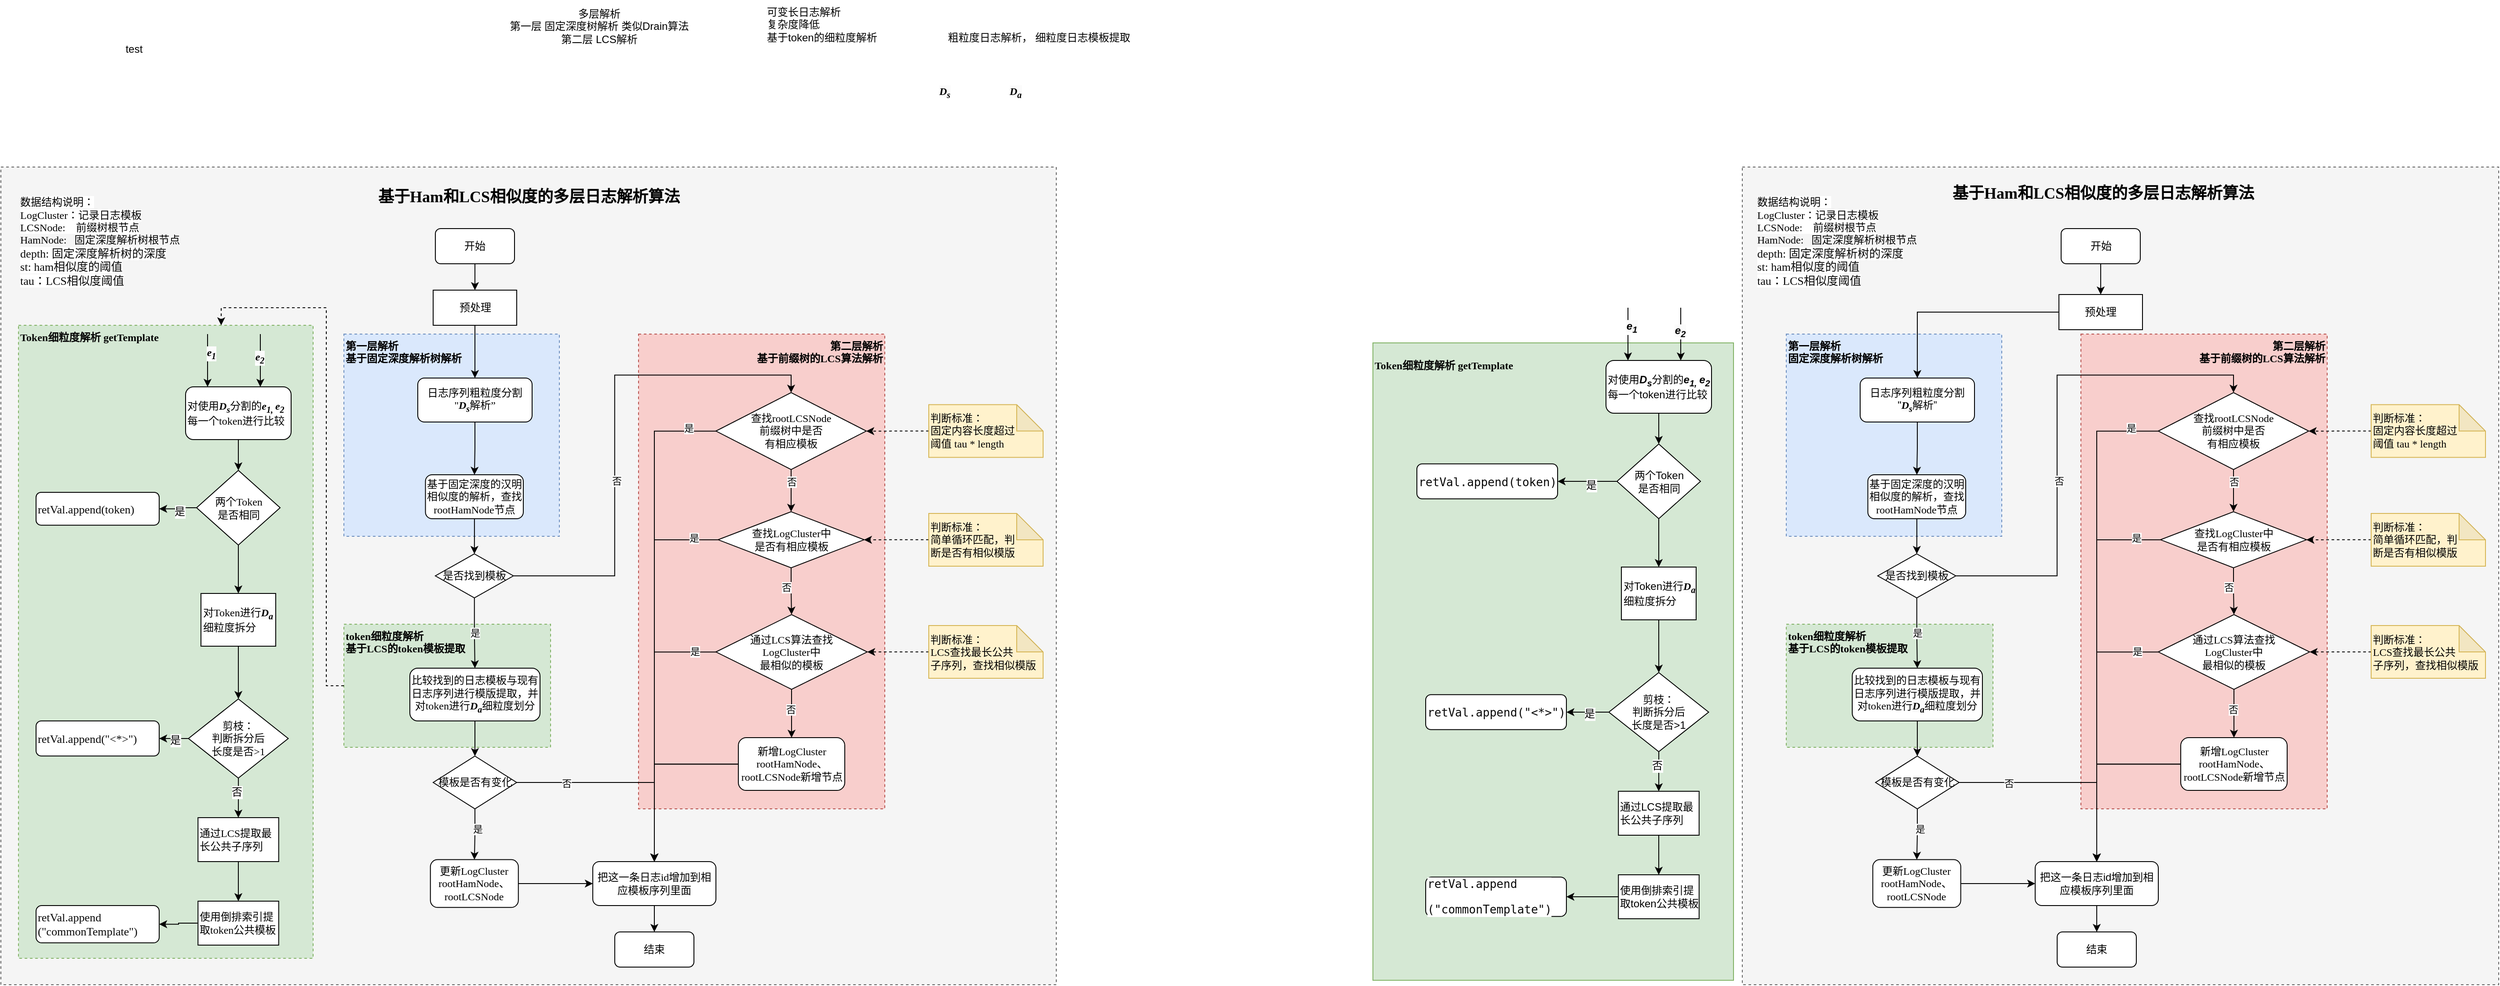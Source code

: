 <mxfile version="26.0.3">
  <diagram name="第 1 页" id="F_NSMGxIzK2aPqWop-WH">
    <mxGraphModel dx="2110" dy="1287" grid="0" gridSize="10" guides="1" tooltips="1" connect="1" arrows="1" fold="1" page="0" pageScale="1" pageWidth="827" pageHeight="1169" math="0" shadow="0">
      <root>
        <mxCell id="0" />
        <mxCell id="1" parent="0" />
        <mxCell id="ZSUmyzXB2fES_6F9nTxg-161" value="&lt;div style=&quot;&quot;&gt;&lt;br&gt;&lt;/div&gt;" style="rounded=0;whiteSpace=wrap;html=1;align=left;shadow=0;labelPosition=center;verticalLabelPosition=middle;verticalAlign=top;fontStyle=1;textShadow=0;horizontal=1;fillColor=#f5f5f5;strokeColor=#666666;fontFamily=Comic Sans MS;fontSize=12;fontColor=#333333;dashed=1;" parent="1" vertex="1">
          <mxGeometry x="-180" y="190" width="1200" height="930" as="geometry" />
        </mxCell>
        <mxCell id="ZSUmyzXB2fES_6F9nTxg-204" value="&lt;div style=&quot;&quot;&gt;&lt;div style=&quot;&quot;&gt;&lt;font&gt;&lt;font style=&quot;color: rgb(8, 8, 8);&quot;&gt;Token细粒度解析 &lt;/font&gt;getTemplate&lt;/font&gt;&lt;/div&gt;&lt;/div&gt;" style="rounded=0;whiteSpace=wrap;html=1;align=left;shadow=0;labelPosition=center;verticalLabelPosition=middle;verticalAlign=top;fontStyle=1;textShadow=0;horizontal=1;fillColor=#d5e8d4;strokeColor=#82b366;fontFamily=Comic Sans MS;fontSize=12;dashed=1;" parent="1" vertex="1">
          <mxGeometry x="-160" y="370" width="335" height="720" as="geometry" />
        </mxCell>
        <mxCell id="ZSUmyzXB2fES_6F9nTxg-144" value="&lt;div style=&quot;&quot;&gt;&lt;font&gt;token细粒度解析&lt;/font&gt;&lt;/div&gt;&lt;div style=&quot;&quot;&gt;&lt;font&gt;基于LCS的token模板提取&lt;/font&gt;&lt;/div&gt;" style="rounded=0;whiteSpace=wrap;html=1;align=left;shadow=0;labelPosition=center;verticalLabelPosition=middle;verticalAlign=top;fontStyle=1;textShadow=0;horizontal=1;fillColor=#d5e8d4;strokeColor=#82b366;dashed=1;fontFamily=Comic Sans MS;" parent="1" vertex="1">
          <mxGeometry x="210" y="710" width="235" height="140" as="geometry" />
        </mxCell>
        <mxCell id="ZSUmyzXB2fES_6F9nTxg-143" value="&lt;div style=&quot;&quot;&gt;&lt;span style=&quot;background-color: transparent; color: light-dark(rgb(0, 0, 0), rgb(255, 255, 255));&quot;&gt;&lt;font&gt;第二层解析&lt;/font&gt;&lt;/span&gt;&lt;/div&gt;&lt;div style=&quot;&quot;&gt;&lt;font&gt;基于前缀树的LCS算法解析&lt;/font&gt;&lt;/div&gt;" style="rounded=0;whiteSpace=wrap;html=1;align=right;shadow=0;labelPosition=center;verticalLabelPosition=middle;verticalAlign=top;fontStyle=1;textShadow=0;horizontal=1;fillColor=#f8cecc;strokeColor=#b85450;dashed=1;fontFamily=Comic Sans MS;" parent="1" vertex="1">
          <mxGeometry x="545" y="380" width="280" height="540" as="geometry" />
        </mxCell>
        <mxCell id="ZSUmyzXB2fES_6F9nTxg-142" value="&lt;div style=&quot;&quot;&gt;&lt;span style=&quot;background-color: transparent; color: light-dark(rgb(0, 0, 0), rgb(255, 255, 255));&quot;&gt;第一层解析&lt;/span&gt;&lt;/div&gt;&lt;div style=&quot;&quot;&gt;&lt;span style=&quot;background-color: transparent; color: light-dark(rgb(0, 0, 0), rgb(255, 255, 255));&quot;&gt;基于固定深度解析树解析&lt;/span&gt;&lt;/div&gt;" style="rounded=0;whiteSpace=wrap;html=1;align=left;shadow=0;labelPosition=center;verticalLabelPosition=middle;verticalAlign=top;fontStyle=1;textShadow=0;horizontal=1;fillColor=#dae8fc;strokeColor=#6c8ebf;gradientColor=none;dashed=1;fontFamily=Comic Sans MS;" parent="1" vertex="1">
          <mxGeometry x="210" y="380" width="245" height="230" as="geometry" />
        </mxCell>
        <mxCell id="mXxrbGlmwr1-6T_xw9jQ-19" value="多层解析&lt;div&gt;第一层 固定深度树解析 类似Drain算法&lt;/div&gt;&lt;div&gt;第二层 LCS解析&lt;/div&gt;" style="text;html=1;align=center;verticalAlign=middle;resizable=0;points=[];autosize=1;strokeColor=none;fillColor=none;" parent="1" vertex="1">
          <mxGeometry x="385" width="230" height="60" as="geometry" />
        </mxCell>
        <mxCell id="ZSUmyzXB2fES_6F9nTxg-2" value="&lt;div&gt;&lt;div&gt;可变长日志解析&lt;/div&gt;&lt;div&gt;复杂度降低&lt;/div&gt;&lt;/div&gt;基于token的细粒度解析&lt;div&gt;&lt;br&gt;&lt;/div&gt;" style="text;html=1;align=left;verticalAlign=middle;resizable=0;points=[];autosize=1;strokeColor=none;fillColor=none;" parent="1" vertex="1">
          <mxGeometry x="688.5" width="150" height="70" as="geometry" />
        </mxCell>
        <mxCell id="ZSUmyzXB2fES_6F9nTxg-59" value="粗粒度日志解析， 细粒度日志模板提取" style="text;html=1;align=center;verticalAlign=middle;resizable=0;points=[];autosize=1;strokeColor=none;fillColor=none;" parent="1" vertex="1">
          <mxGeometry x="885" y="28" width="230" height="30" as="geometry" />
        </mxCell>
        <mxCell id="ZSUmyzXB2fES_6F9nTxg-68" value="" style="edgeStyle=orthogonalEdgeStyle;rounded=0;orthogonalLoop=1;jettySize=auto;html=1;fontFamily=Comic Sans MS;" parent="1" source="ZSUmyzXB2fES_6F9nTxg-69" target="ZSUmyzXB2fES_6F9nTxg-71" edge="1">
          <mxGeometry relative="1" as="geometry" />
        </mxCell>
        <mxCell id="ZSUmyzXB2fES_6F9nTxg-69" value="开始" style="rounded=1;whiteSpace=wrap;html=1;fontFamily=Comic Sans MS;" parent="1" vertex="1">
          <mxGeometry x="314" y="260" width="90" height="40" as="geometry" />
        </mxCell>
        <mxCell id="ZSUmyzXB2fES_6F9nTxg-70" value="" style="edgeStyle=orthogonalEdgeStyle;rounded=0;orthogonalLoop=1;jettySize=auto;html=1;fontFamily=Comic Sans MS;" parent="1" source="ZSUmyzXB2fES_6F9nTxg-71" target="ZSUmyzXB2fES_6F9nTxg-73" edge="1">
          <mxGeometry relative="1" as="geometry" />
        </mxCell>
        <mxCell id="ZSUmyzXB2fES_6F9nTxg-71" value="预处理" style="rounded=0;whiteSpace=wrap;html=1;fontFamily=Comic Sans MS;" parent="1" vertex="1">
          <mxGeometry x="311.5" y="330" width="95" height="40" as="geometry" />
        </mxCell>
        <mxCell id="ZSUmyzXB2fES_6F9nTxg-72" value="" style="edgeStyle=orthogonalEdgeStyle;rounded=0;orthogonalLoop=1;jettySize=auto;html=1;fontFamily=Comic Sans MS;" parent="1" source="ZSUmyzXB2fES_6F9nTxg-73" target="ZSUmyzXB2fES_6F9nTxg-75" edge="1">
          <mxGeometry relative="1" as="geometry" />
        </mxCell>
        <mxCell id="ZSUmyzXB2fES_6F9nTxg-73" value="日志序列粗粒度分割&lt;div&gt;&quot;&lt;b style=&quot;color: rgb(0, 0, 0); text-align: left; background-color: rgb(251, 251, 251);&quot;&gt;&lt;font&gt;&lt;i&gt;D&lt;/i&gt;&lt;sub style=&quot;font-style: italic;&quot;&gt;s&lt;/sub&gt;&lt;/font&gt;&lt;/b&gt;&lt;span style=&quot;background-color: transparent; color: light-dark(rgb(0, 0, 0), rgb(255, 255, 255));&quot;&gt;解析”&lt;/span&gt;&lt;/div&gt;" style="rounded=1;whiteSpace=wrap;html=1;fontFamily=Comic Sans MS;" parent="1" vertex="1">
          <mxGeometry x="294" y="430" width="130" height="50" as="geometry" />
        </mxCell>
        <mxCell id="ZSUmyzXB2fES_6F9nTxg-74" value="" style="edgeStyle=orthogonalEdgeStyle;rounded=0;orthogonalLoop=1;jettySize=auto;html=1;fontFamily=Comic Sans MS;" parent="1" source="ZSUmyzXB2fES_6F9nTxg-75" target="ZSUmyzXB2fES_6F9nTxg-81" edge="1">
          <mxGeometry relative="1" as="geometry" />
        </mxCell>
        <mxCell id="ZSUmyzXB2fES_6F9nTxg-75" value="&lt;font&gt;基于固定深度的汉明相似度的解析，查找rootHamNode节点&lt;/font&gt;" style="rounded=1;whiteSpace=wrap;html=1;fontFamily=Comic Sans MS;" parent="1" vertex="1">
          <mxGeometry x="302.75" y="540" width="111.25" height="50" as="geometry" />
        </mxCell>
        <mxCell id="ZSUmyzXB2fES_6F9nTxg-77" value="&lt;div style=&quot;background-color: rgb(255, 255, 255); color: rgb(8, 8, 8);&quot;&gt;&lt;div style=&quot;&quot;&gt;&lt;div style=&quot;color: light-dark(rgb(8, 8, 8), rgb(230, 230, 230)); font-size: 9.8pt; text-align: left;&quot;&gt;&lt;br&gt;&lt;/div&gt;&lt;/div&gt;&lt;/div&gt;" style="text;html=1;align=center;verticalAlign=middle;resizable=0;points=[];autosize=1;strokeColor=none;fillColor=none;fontFamily=Comic Sans MS;" parent="1" vertex="1">
          <mxGeometry x="786.5" y="542.06" width="20" height="30" as="geometry" />
        </mxCell>
        <mxCell id="ZSUmyzXB2fES_6F9nTxg-78" value="是" style="edgeStyle=orthogonalEdgeStyle;rounded=0;orthogonalLoop=1;jettySize=auto;html=1;fontFamily=Comic Sans MS;" parent="1" source="ZSUmyzXB2fES_6F9nTxg-81" target="ZSUmyzXB2fES_6F9nTxg-83" edge="1">
          <mxGeometry relative="1" as="geometry" />
        </mxCell>
        <mxCell id="ZSUmyzXB2fES_6F9nTxg-138" style="edgeStyle=orthogonalEdgeStyle;rounded=0;orthogonalLoop=1;jettySize=auto;html=1;exitX=1;exitY=0.5;exitDx=0;exitDy=0;entryX=0.5;entryY=0;entryDx=0;entryDy=0;fontFamily=Comic Sans MS;" parent="1" source="ZSUmyzXB2fES_6F9nTxg-81" target="ZSUmyzXB2fES_6F9nTxg-97" edge="1">
          <mxGeometry relative="1" as="geometry" />
        </mxCell>
        <mxCell id="ZSUmyzXB2fES_6F9nTxg-139" value="否" style="edgeLabel;html=1;align=center;verticalAlign=middle;resizable=0;points=[];fontFamily=Comic Sans MS;" parent="ZSUmyzXB2fES_6F9nTxg-138" vertex="1" connectable="0">
          <mxGeometry x="-0.213" y="-2" relative="1" as="geometry">
            <mxPoint y="-1" as="offset" />
          </mxGeometry>
        </mxCell>
        <mxCell id="ZSUmyzXB2fES_6F9nTxg-81" value="是否找到模板" style="rhombus;whiteSpace=wrap;html=1;fontFamily=Comic Sans MS;" parent="1" vertex="1">
          <mxGeometry x="314" y="630" width="88.75" height="50" as="geometry" />
        </mxCell>
        <mxCell id="ZSUmyzXB2fES_6F9nTxg-82" value="" style="edgeStyle=orthogonalEdgeStyle;rounded=0;orthogonalLoop=1;jettySize=auto;html=1;fontFamily=Comic Sans MS;" parent="1" source="ZSUmyzXB2fES_6F9nTxg-83" target="ZSUmyzXB2fES_6F9nTxg-89" edge="1">
          <mxGeometry relative="1" as="geometry" />
        </mxCell>
        <mxCell id="ZSUmyzXB2fES_6F9nTxg-83" value="&lt;font&gt;比较找到的日志模板与现有日志序列进行模版提取，并对token进行&lt;/font&gt;&lt;b style=&quot;color: rgb(0, 0, 0); text-align: left; background-color: rgb(251, 251, 251);&quot;&gt;&lt;span style=&quot;font-style: italic;&quot;&gt;&lt;b style=&quot;color: rgb(0, 0, 0); font-style: normal; background-color: rgb(251, 251, 251);&quot;&gt;&lt;i&gt;&lt;font&gt;D&lt;sub&gt;a&lt;/sub&gt;&lt;/font&gt;&lt;/i&gt;&lt;/b&gt;&lt;/span&gt;&lt;/b&gt;&lt;font&gt;细粒度划分&lt;/font&gt;" style="rounded=1;whiteSpace=wrap;html=1;fontFamily=Comic Sans MS;" parent="1" vertex="1">
          <mxGeometry x="285" y="760" width="148" height="60" as="geometry" />
        </mxCell>
        <mxCell id="ZSUmyzXB2fES_6F9nTxg-85" value="" style="edgeStyle=orthogonalEdgeStyle;rounded=0;orthogonalLoop=1;jettySize=auto;html=1;fontFamily=Comic Sans MS;" parent="1" source="ZSUmyzXB2fES_6F9nTxg-89" target="ZSUmyzXB2fES_6F9nTxg-93" edge="1">
          <mxGeometry relative="1" as="geometry" />
        </mxCell>
        <mxCell id="ZSUmyzXB2fES_6F9nTxg-86" value="是" style="edgeLabel;html=1;align=center;verticalAlign=middle;resizable=0;points=[];fontFamily=Comic Sans MS;" parent="ZSUmyzXB2fES_6F9nTxg-85" vertex="1" connectable="0">
          <mxGeometry x="-0.207" y="3" relative="1" as="geometry">
            <mxPoint as="offset" />
          </mxGeometry>
        </mxCell>
        <mxCell id="ZSUmyzXB2fES_6F9nTxg-123" value="" style="edgeStyle=orthogonalEdgeStyle;rounded=0;orthogonalLoop=1;jettySize=auto;html=1;fontFamily=Comic Sans MS;" parent="1" source="ZSUmyzXB2fES_6F9nTxg-89" target="ZSUmyzXB2fES_6F9nTxg-91" edge="1">
          <mxGeometry relative="1" as="geometry" />
        </mxCell>
        <mxCell id="ZSUmyzXB2fES_6F9nTxg-141" value="否" style="edgeLabel;html=1;align=center;verticalAlign=middle;resizable=0;points=[];fontFamily=Comic Sans MS;" parent="ZSUmyzXB2fES_6F9nTxg-123" vertex="1" connectable="0">
          <mxGeometry x="-0.54" y="-1" relative="1" as="geometry">
            <mxPoint as="offset" />
          </mxGeometry>
        </mxCell>
        <mxCell id="ZSUmyzXB2fES_6F9nTxg-89" value="模板是否有变化" style="rhombus;whiteSpace=wrap;html=1;fontFamily=Comic Sans MS;" parent="1" vertex="1">
          <mxGeometry x="311.5" y="860" width="95" height="60" as="geometry" />
        </mxCell>
        <mxCell id="ZSUmyzXB2fES_6F9nTxg-137" value="" style="edgeStyle=orthogonalEdgeStyle;rounded=0;orthogonalLoop=1;jettySize=auto;html=1;fontFamily=Comic Sans MS;" parent="1" source="ZSUmyzXB2fES_6F9nTxg-91" target="ZSUmyzXB2fES_6F9nTxg-111" edge="1">
          <mxGeometry relative="1" as="geometry" />
        </mxCell>
        <mxCell id="ZSUmyzXB2fES_6F9nTxg-91" value="把这一条日志id增加到相应模板序列里面" style="rounded=1;whiteSpace=wrap;html=1;fontFamily=Comic Sans MS;" parent="1" vertex="1">
          <mxGeometry x="493" y="980" width="140" height="50" as="geometry" />
        </mxCell>
        <mxCell id="ZSUmyzXB2fES_6F9nTxg-136" value="" style="edgeStyle=orthogonalEdgeStyle;rounded=0;orthogonalLoop=1;jettySize=auto;html=1;fontFamily=Comic Sans MS;" parent="1" source="ZSUmyzXB2fES_6F9nTxg-93" target="ZSUmyzXB2fES_6F9nTxg-91" edge="1">
          <mxGeometry relative="1" as="geometry" />
        </mxCell>
        <mxCell id="ZSUmyzXB2fES_6F9nTxg-93" value="&lt;font&gt;更新LogCluster&lt;/font&gt;&lt;div&gt;&lt;font&gt;rootHamNode、rootLCSNode&lt;/font&gt;&lt;/div&gt;" style="rounded=1;whiteSpace=wrap;html=1;fontFamily=Comic Sans MS;" parent="1" vertex="1">
          <mxGeometry x="308.37" y="977.81" width="100" height="54.37" as="geometry" />
        </mxCell>
        <mxCell id="ZSUmyzXB2fES_6F9nTxg-113" value="" style="edgeStyle=orthogonalEdgeStyle;rounded=0;orthogonalLoop=1;jettySize=auto;html=1;fontFamily=Comic Sans MS;" parent="1" source="ZSUmyzXB2fES_6F9nTxg-97" target="ZSUmyzXB2fES_6F9nTxg-101" edge="1">
          <mxGeometry relative="1" as="geometry" />
        </mxCell>
        <mxCell id="ZSUmyzXB2fES_6F9nTxg-116" value="否" style="edgeLabel;html=1;align=center;verticalAlign=middle;resizable=0;points=[];fontFamily=Comic Sans MS;" parent="ZSUmyzXB2fES_6F9nTxg-113" vertex="1" connectable="0">
          <mxGeometry x="-0.422" relative="1" as="geometry">
            <mxPoint as="offset" />
          </mxGeometry>
        </mxCell>
        <mxCell id="ZSUmyzXB2fES_6F9nTxg-125" style="edgeStyle=orthogonalEdgeStyle;rounded=0;orthogonalLoop=1;jettySize=auto;html=1;entryX=0.5;entryY=0;entryDx=0;entryDy=0;fontFamily=Comic Sans MS;" parent="1" source="ZSUmyzXB2fES_6F9nTxg-97" target="ZSUmyzXB2fES_6F9nTxg-91" edge="1">
          <mxGeometry relative="1" as="geometry">
            <Array as="points">
              <mxPoint x="563" y="490" />
            </Array>
          </mxGeometry>
        </mxCell>
        <mxCell id="ZSUmyzXB2fES_6F9nTxg-132" value="是" style="edgeLabel;html=1;align=center;verticalAlign=middle;resizable=0;points=[];fontFamily=Comic Sans MS;" parent="ZSUmyzXB2fES_6F9nTxg-125" vertex="1" connectable="0">
          <mxGeometry x="-0.888" y="-4" relative="1" as="geometry">
            <mxPoint as="offset" />
          </mxGeometry>
        </mxCell>
        <mxCell id="ZSUmyzXB2fES_6F9nTxg-97" value="&lt;font&gt;查找rootLCSNode&lt;/font&gt;&lt;div&gt;&lt;font&gt;前缀树&lt;span style=&quot;background-color: transparent; color: light-dark(rgb(0, 0, 0), rgb(255, 255, 255));&quot;&gt;中是否&lt;/span&gt;&lt;/font&gt;&lt;/div&gt;&lt;div&gt;&lt;span style=&quot;background-color: transparent; color: light-dark(rgb(0, 0, 0), rgb(255, 255, 255));&quot;&gt;&lt;font&gt;有相应模板&lt;/font&gt;&lt;/span&gt;&lt;/div&gt;" style="rhombus;whiteSpace=wrap;html=1;fontFamily=Comic Sans MS;" parent="1" vertex="1">
          <mxGeometry x="633" y="446.56" width="171" height="87.5" as="geometry" />
        </mxCell>
        <mxCell id="ZSUmyzXB2fES_6F9nTxg-114" value="" style="edgeStyle=orthogonalEdgeStyle;rounded=0;orthogonalLoop=1;jettySize=auto;html=1;fontFamily=Comic Sans MS;" parent="1" source="ZSUmyzXB2fES_6F9nTxg-101" target="ZSUmyzXB2fES_6F9nTxg-105" edge="1">
          <mxGeometry relative="1" as="geometry" />
        </mxCell>
        <mxCell id="ZSUmyzXB2fES_6F9nTxg-117" value="否" style="edgeLabel;html=1;align=center;verticalAlign=middle;resizable=0;points=[];fontFamily=Comic Sans MS;" parent="ZSUmyzXB2fES_6F9nTxg-114" vertex="1" connectable="0">
          <mxGeometry x="-0.037" y="-3" relative="1" as="geometry">
            <mxPoint x="-3" y="-4" as="offset" />
          </mxGeometry>
        </mxCell>
        <mxCell id="ZSUmyzXB2fES_6F9nTxg-127" style="edgeStyle=orthogonalEdgeStyle;rounded=0;orthogonalLoop=1;jettySize=auto;html=1;entryX=0.5;entryY=0;entryDx=0;entryDy=0;fontFamily=Comic Sans MS;" parent="1" source="ZSUmyzXB2fES_6F9nTxg-101" target="ZSUmyzXB2fES_6F9nTxg-91" edge="1">
          <mxGeometry relative="1" as="geometry">
            <mxPoint x="595" y="830" as="targetPoint" />
            <Array as="points">
              <mxPoint x="563" y="614" />
            </Array>
          </mxGeometry>
        </mxCell>
        <mxCell id="ZSUmyzXB2fES_6F9nTxg-133" value="是" style="edgeLabel;html=1;align=center;verticalAlign=middle;resizable=0;points=[];fontFamily=Comic Sans MS;" parent="ZSUmyzXB2fES_6F9nTxg-127" vertex="1" connectable="0">
          <mxGeometry x="-0.87" y="-2" relative="1" as="geometry">
            <mxPoint x="1" as="offset" />
          </mxGeometry>
        </mxCell>
        <mxCell id="ZSUmyzXB2fES_6F9nTxg-101" value="&lt;font&gt;查找LogCluster中&lt;/font&gt;&lt;div&gt;&lt;span style=&quot;background-color: transparent; color: light-dark(rgb(0, 0, 0), rgb(255, 255, 255));&quot;&gt;&lt;font&gt;是否有相应模板&lt;/font&gt;&lt;/span&gt;&lt;/div&gt;" style="rhombus;whiteSpace=wrap;html=1;fontFamily=Comic Sans MS;" parent="1" vertex="1">
          <mxGeometry x="635.5" y="582.06" width="166" height="63.75" as="geometry" />
        </mxCell>
        <mxCell id="ZSUmyzXB2fES_6F9nTxg-115" value="" style="edgeStyle=orthogonalEdgeStyle;rounded=0;orthogonalLoop=1;jettySize=auto;html=1;fontFamily=Comic Sans MS;" parent="1" source="ZSUmyzXB2fES_6F9nTxg-105" target="ZSUmyzXB2fES_6F9nTxg-110" edge="1">
          <mxGeometry relative="1" as="geometry" />
        </mxCell>
        <mxCell id="ZSUmyzXB2fES_6F9nTxg-118" value="否" style="edgeLabel;html=1;align=center;verticalAlign=middle;resizable=0;points=[];fontFamily=Comic Sans MS;" parent="ZSUmyzXB2fES_6F9nTxg-115" vertex="1" connectable="0">
          <mxGeometry x="-0.185" y="-1" relative="1" as="geometry">
            <mxPoint as="offset" />
          </mxGeometry>
        </mxCell>
        <mxCell id="ZSUmyzXB2fES_6F9nTxg-130" style="edgeStyle=orthogonalEdgeStyle;rounded=0;orthogonalLoop=1;jettySize=auto;html=1;entryX=0.5;entryY=0;entryDx=0;entryDy=0;fontFamily=Comic Sans MS;" parent="1" source="ZSUmyzXB2fES_6F9nTxg-105" target="ZSUmyzXB2fES_6F9nTxg-91" edge="1">
          <mxGeometry relative="1" as="geometry">
            <Array as="points">
              <mxPoint x="563" y="742" />
            </Array>
          </mxGeometry>
        </mxCell>
        <mxCell id="ZSUmyzXB2fES_6F9nTxg-134" value="是" style="edgeLabel;html=1;align=center;verticalAlign=middle;resizable=0;points=[];fontFamily=Comic Sans MS;" parent="ZSUmyzXB2fES_6F9nTxg-130" vertex="1" connectable="0">
          <mxGeometry x="-0.846" y="-1" relative="1" as="geometry">
            <mxPoint as="offset" />
          </mxGeometry>
        </mxCell>
        <mxCell id="ZSUmyzXB2fES_6F9nTxg-105" value="&lt;font&gt;通过LCS&lt;span style=&quot;background-color: transparent; color: light-dark(rgb(0, 0, 0), rgb(255, 255, 255));&quot;&gt;算法&lt;/span&gt;&lt;span style=&quot;background-color: transparent; color: light-dark(rgb(0, 0, 0), rgb(255, 255, 255));&quot;&gt;查找&lt;/span&gt;&lt;/font&gt;&lt;div&gt;&lt;span style=&quot;background-color: transparent; color: light-dark(rgb(0, 0, 0), rgb(255, 255, 255));&quot;&gt;&lt;font&gt;LogCluster中&lt;/font&gt;&lt;/span&gt;&lt;div&gt;&lt;div&gt;&lt;div&gt;&lt;span style=&quot;background-color: transparent; color: light-dark(rgb(0, 0, 0), rgb(255, 255, 255));&quot;&gt;&lt;font&gt;最相似的模板&lt;/font&gt;&lt;/span&gt;&lt;/div&gt;&lt;/div&gt;&lt;/div&gt;&lt;/div&gt;" style="rhombus;whiteSpace=wrap;html=1;fontFamily=Comic Sans MS;" parent="1" vertex="1">
          <mxGeometry x="633" y="699.06" width="172" height="85" as="geometry" />
        </mxCell>
        <mxCell id="ZSUmyzXB2fES_6F9nTxg-131" style="edgeStyle=orthogonalEdgeStyle;rounded=0;orthogonalLoop=1;jettySize=auto;html=1;entryX=0.5;entryY=0;entryDx=0;entryDy=0;fontFamily=Comic Sans MS;" parent="1" source="ZSUmyzXB2fES_6F9nTxg-110" target="ZSUmyzXB2fES_6F9nTxg-91" edge="1">
          <mxGeometry relative="1" as="geometry">
            <mxPoint x="565" y="830" as="targetPoint" />
            <Array as="points">
              <mxPoint x="563" y="869" />
            </Array>
          </mxGeometry>
        </mxCell>
        <mxCell id="ZSUmyzXB2fES_6F9nTxg-146" value="" style="edgeLabel;html=1;align=center;verticalAlign=middle;resizable=0;points=[];rounded=0;shadow=0;strokeColor=default;fontFamily=Comic Sans MS;fontSize=12;fontColor=default;fillColor=default;" parent="ZSUmyzXB2fES_6F9nTxg-131" vertex="1" connectable="0">
          <mxGeometry x="-0.426" y="2" relative="1" as="geometry">
            <mxPoint x="-1" as="offset" />
          </mxGeometry>
        </mxCell>
        <mxCell id="ZSUmyzXB2fES_6F9nTxg-147" style="edgeStyle=orthogonalEdgeStyle;rounded=0;orthogonalLoop=1;jettySize=auto;html=1;entryX=0.5;entryY=0;entryDx=0;entryDy=0;fontFamily=Comic Sans MS;fontSize=12;fontColor=default;" parent="1" source="ZSUmyzXB2fES_6F9nTxg-110" target="ZSUmyzXB2fES_6F9nTxg-91" edge="1">
          <mxGeometry relative="1" as="geometry" />
        </mxCell>
        <mxCell id="ZSUmyzXB2fES_6F9nTxg-148" value="" style="edgeLabel;html=1;align=center;verticalAlign=middle;resizable=0;points=[];rounded=0;shadow=0;strokeColor=default;fontFamily=Comic Sans MS;fontSize=12;fontColor=default;fillColor=default;" parent="ZSUmyzXB2fES_6F9nTxg-147" vertex="1" connectable="0">
          <mxGeometry x="-0.397" y="6" relative="1" as="geometry">
            <mxPoint x="-1" as="offset" />
          </mxGeometry>
        </mxCell>
        <mxCell id="ZSUmyzXB2fES_6F9nTxg-110" value="&lt;font&gt;新增LogCluster&lt;/font&gt;&lt;div&gt;&lt;font&gt;rootHamNode、rootLCSNode新增节点&lt;/font&gt;&lt;/div&gt;" style="rounded=1;whiteSpace=wrap;html=1;fontFamily=Comic Sans MS;" parent="1" vertex="1">
          <mxGeometry x="658.5" y="839.06" width="121" height="60" as="geometry" />
        </mxCell>
        <mxCell id="ZSUmyzXB2fES_6F9nTxg-111" value="结束" style="rounded=1;whiteSpace=wrap;html=1;fontFamily=Comic Sans MS;" parent="1" vertex="1">
          <mxGeometry x="518" y="1060" width="90" height="40" as="geometry" />
        </mxCell>
        <mxCell id="ZSUmyzXB2fES_6F9nTxg-149" value="&lt;font style=&quot;font-size: 18px;&quot;&gt;&lt;b&gt;基于Ham和LCS相似度的多层日志解析算法&lt;/b&gt;&lt;/font&gt;" style="text;html=1;align=center;verticalAlign=middle;resizable=0;points=[];autosize=1;strokeColor=none;fillColor=none;fontFamily=Comic Sans MS;fontSize=12;fontColor=default;" parent="1" vertex="1">
          <mxGeometry x="240" y="204" width="360" height="40" as="geometry" />
        </mxCell>
        <mxCell id="ZSUmyzXB2fES_6F9nTxg-157" value="" style="edgeStyle=orthogonalEdgeStyle;rounded=1;orthogonalLoop=1;jettySize=auto;html=1;fontFamily=Comic Sans MS;fontSize=12;fontColor=default;curved=0;dashed=1;" parent="1" source="ZSUmyzXB2fES_6F9nTxg-151" target="ZSUmyzXB2fES_6F9nTxg-97" edge="1">
          <mxGeometry relative="1" as="geometry" />
        </mxCell>
        <mxCell id="ZSUmyzXB2fES_6F9nTxg-151" value="&lt;span style=&quot;&quot;&gt;&lt;font&gt;判断标准：&lt;/font&gt;&lt;/span&gt;&lt;div&gt;&lt;span style=&quot;&quot;&gt;&lt;font&gt;固定内容长度超过&lt;/font&gt;&lt;/span&gt;&lt;/div&gt;&lt;div&gt;&lt;span style=&quot;&quot;&gt;&lt;font&gt;阈值 tau * length&lt;/font&gt;&lt;/span&gt;&lt;/div&gt;" style="shape=note;whiteSpace=wrap;html=1;backgroundOutline=1;darkOpacity=0.05;rounded=0;shadow=0;strokeColor=#d6b656;align=left;verticalAlign=middle;fontFamily=Comic Sans MS;fontSize=12;fillColor=#fff2cc;" parent="1" vertex="1">
          <mxGeometry x="875" y="460.31" width="130" height="60" as="geometry" />
        </mxCell>
        <mxCell id="ZSUmyzXB2fES_6F9nTxg-158" value="" style="edgeStyle=orthogonalEdgeStyle;rounded=0;orthogonalLoop=1;jettySize=auto;html=1;fontFamily=Comic Sans MS;fontSize=12;fontColor=default;dashed=1;" parent="1" source="ZSUmyzXB2fES_6F9nTxg-155" target="ZSUmyzXB2fES_6F9nTxg-101" edge="1">
          <mxGeometry relative="1" as="geometry" />
        </mxCell>
        <mxCell id="ZSUmyzXB2fES_6F9nTxg-155" value="&lt;span style=&quot;&quot;&gt;判断标准：&lt;/span&gt;&lt;div style=&quot;&quot;&gt;简单循环匹配，判&lt;/div&gt;&lt;div style=&quot;&quot;&gt;断是否有相似模版&lt;/div&gt;" style="shape=note;whiteSpace=wrap;html=1;backgroundOutline=1;darkOpacity=0.05;rounded=0;shadow=0;strokeColor=#d6b656;align=left;verticalAlign=middle;fontFamily=Comic Sans MS;fontSize=12;fillColor=#fff2cc;" parent="1" vertex="1">
          <mxGeometry x="875" y="583.94" width="130" height="60" as="geometry" />
        </mxCell>
        <mxCell id="ZSUmyzXB2fES_6F9nTxg-159" value="" style="edgeStyle=orthogonalEdgeStyle;rounded=0;orthogonalLoop=1;jettySize=auto;html=1;fontFamily=Comic Sans MS;fontSize=12;fontColor=default;dashed=1;" parent="1" source="ZSUmyzXB2fES_6F9nTxg-156" target="ZSUmyzXB2fES_6F9nTxg-105" edge="1">
          <mxGeometry relative="1" as="geometry" />
        </mxCell>
        <mxCell id="ZSUmyzXB2fES_6F9nTxg-156" value="&lt;span style=&quot;&quot;&gt;&lt;font&gt;判断标准：&lt;/font&gt;&lt;/span&gt;&lt;div&gt;&lt;span style=&quot;text-align: center; text-wrap-mode: nowrap;&quot;&gt;&lt;font&gt;LCS查找最长公共&lt;/font&gt;&lt;/span&gt;&lt;/div&gt;&lt;div&gt;&lt;span style=&quot;text-align: center; text-wrap-mode: nowrap;&quot;&gt;&lt;font&gt;子序列，查找相似模版&lt;/font&gt;&lt;/span&gt;&lt;/div&gt;" style="shape=note;whiteSpace=wrap;html=1;backgroundOutline=1;darkOpacity=0.05;rounded=0;shadow=0;strokeColor=#d6b656;align=left;verticalAlign=middle;fontFamily=Comic Sans MS;fontSize=12;fillColor=#fff2cc;" parent="1" vertex="1">
          <mxGeometry x="875" y="711.56" width="130" height="60" as="geometry" />
        </mxCell>
        <mxCell id="ZSUmyzXB2fES_6F9nTxg-162" value="&lt;div&gt;&lt;font style=&quot;background-color: light-dark(#ffffff, var(--ge-dark-color, #121212));&quot;&gt;数据结构说明：&lt;/font&gt;&lt;/div&gt;&lt;font style=&quot;background-color: light-dark(#ffffff, var(--ge-dark-color, #121212));&quot;&gt;LogCluster：记录日志模板&lt;/font&gt;&lt;div&gt;&lt;font style=&quot;background-color: light-dark(#ffffff, var(--ge-dark-color, #121212));&quot;&gt;LCSNode:&amp;nbsp; &amp;nbsp; 前缀树根节点&lt;/font&gt;&lt;/div&gt;&lt;div&gt;&lt;font&gt;HamNode:&amp;nbsp; &amp;nbsp;固定深度解析树根节点&lt;/font&gt;&lt;/div&gt;&lt;div&gt;&lt;span style=&quot;background-color: rgb(255, 255, 255); color: rgb(8, 8, 8); font-size: 9.8pt;&quot;&gt;&lt;font&gt;depth: 固定深度解析树的深度&lt;/font&gt;&lt;/span&gt;&lt;/div&gt;&lt;div&gt;&lt;span style=&quot;background-color: rgb(255, 255, 255); color: rgb(8, 8, 8); font-size: 9.8pt;&quot;&gt;&lt;font&gt;st: ham相似度的阈值&lt;/font&gt;&lt;/span&gt;&lt;/div&gt;&lt;div&gt;&lt;font color=&quot;#080808&quot;&gt;&lt;span style=&quot;font-size: 13.067px; background-color: rgb(255, 255, 255);&quot;&gt;tau：LCS相似度阈值&lt;/span&gt;&lt;/font&gt;&lt;/div&gt;" style="text;html=1;align=left;verticalAlign=middle;resizable=0;points=[];autosize=1;strokeColor=none;fillColor=none;fontFamily=Comic Sans MS;fontSize=12;fontColor=default;" parent="1" vertex="1">
          <mxGeometry x="-160" y="215" width="210" height="120" as="geometry" />
        </mxCell>
        <mxCell id="ZSUmyzXB2fES_6F9nTxg-191" value="" style="edgeStyle=orthogonalEdgeStyle;rounded=0;orthogonalLoop=1;jettySize=auto;html=1;fontFamily=Comic Sans MS;fontSize=12;fontColor=default;" parent="1" source="ZSUmyzXB2fES_6F9nTxg-164" target="ZSUmyzXB2fES_6F9nTxg-187" edge="1">
          <mxGeometry relative="1" as="geometry" />
        </mxCell>
        <mxCell id="ZSUmyzXB2fES_6F9nTxg-192" value="是" style="edgeLabel;html=1;align=center;verticalAlign=middle;resizable=0;points=[];rounded=0;shadow=0;strokeColor=default;fontFamily=Comic Sans MS;fontSize=12;fontColor=default;fillColor=default;" parent="ZSUmyzXB2fES_6F9nTxg-191" vertex="1" connectable="0">
          <mxGeometry x="-0.118" y="4" relative="1" as="geometry">
            <mxPoint as="offset" />
          </mxGeometry>
        </mxCell>
        <mxCell id="ZSUmyzXB2fES_6F9nTxg-193" value="" style="edgeStyle=orthogonalEdgeStyle;rounded=0;orthogonalLoop=1;jettySize=auto;html=1;fontFamily=Comic Sans MS;fontSize=12;fontColor=default;" parent="1" source="ZSUmyzXB2fES_6F9nTxg-164" target="ZSUmyzXB2fES_6F9nTxg-166" edge="1">
          <mxGeometry relative="1" as="geometry" />
        </mxCell>
        <mxCell id="ZSUmyzXB2fES_6F9nTxg-164" value="两个Token&lt;div&gt;是否相同&lt;/div&gt;" style="rhombus;whiteSpace=wrap;html=1;rounded=0;shadow=0;strokeColor=default;align=center;verticalAlign=middle;fontFamily=Comic Sans MS;fontSize=12;fontColor=default;fillColor=default;" parent="1" vertex="1">
          <mxGeometry x="42.5" y="535" width="95" height="85" as="geometry" />
        </mxCell>
        <mxCell id="ZSUmyzXB2fES_6F9nTxg-194" value="" style="edgeStyle=orthogonalEdgeStyle;rounded=0;orthogonalLoop=1;jettySize=auto;html=1;fontFamily=Comic Sans MS;fontSize=12;fontColor=default;" parent="1" source="ZSUmyzXB2fES_6F9nTxg-166" target="ZSUmyzXB2fES_6F9nTxg-177" edge="1">
          <mxGeometry relative="1" as="geometry" />
        </mxCell>
        <mxCell id="ZSUmyzXB2fES_6F9nTxg-199" value="" style="edgeLabel;html=1;align=center;verticalAlign=middle;resizable=0;points=[];rounded=0;shadow=0;strokeColor=default;fontFamily=Comic Sans MS;fontSize=12;fontColor=default;fillColor=default;" parent="ZSUmyzXB2fES_6F9nTxg-194" vertex="1" connectable="0">
          <mxGeometry x="-0.205" relative="1" as="geometry">
            <mxPoint as="offset" />
          </mxGeometry>
        </mxCell>
        <mxCell id="ZSUmyzXB2fES_6F9nTxg-166" value="对Token进行&lt;b style=&quot;color: rgb(0, 0, 0); background-color: rgb(251, 251, 251);&quot;&gt;&lt;span style=&quot;font-style: italic;&quot;&gt;&lt;b style=&quot;color: rgb(0, 0, 0); font-style: normal; background-color: rgb(251, 251, 251);&quot;&gt;&lt;i&gt;&lt;font&gt;D&lt;sub&gt;a&lt;/sub&gt;&lt;/font&gt;&lt;/i&gt;&lt;/b&gt;&lt;/span&gt;&lt;/b&gt;细粒度拆分" style="rounded=0;whiteSpace=wrap;html=1;shadow=0;strokeColor=default;align=left;verticalAlign=middle;fontFamily=Comic Sans MS;fontSize=12;fontColor=default;fillColor=default;" parent="1" vertex="1">
          <mxGeometry x="47.5" y="675" width="85" height="60" as="geometry" />
        </mxCell>
        <mxCell id="ZSUmyzXB2fES_6F9nTxg-186" value="" style="edgeStyle=orthogonalEdgeStyle;rounded=0;orthogonalLoop=1;jettySize=auto;html=1;fontFamily=Comic Sans MS;fontSize=12;fontColor=default;" parent="1" source="ZSUmyzXB2fES_6F9nTxg-170" target="ZSUmyzXB2fES_6F9nTxg-164" edge="1">
          <mxGeometry relative="1" as="geometry" />
        </mxCell>
        <mxCell id="ZSUmyzXB2fES_6F9nTxg-170" value="对使用&lt;b&gt;&lt;i&gt;D&lt;/i&gt;&lt;sub style=&quot;font-style: italic;&quot;&gt;s&lt;/sub&gt;&lt;/b&gt;分割的&lt;b&gt;&lt;i&gt;e&lt;/i&gt;&lt;sub style=&quot;font-style: italic;&quot;&gt;1,&amp;nbsp;&lt;/sub&gt;&lt;i&gt;e&lt;/i&gt;&lt;sub style=&quot;font-style: italic;&quot;&gt;2&lt;/sub&gt;&lt;/b&gt;每一个token进行比较" style="rounded=1;whiteSpace=wrap;html=1;shadow=0;strokeColor=default;align=left;verticalAlign=middle;fontFamily=Comic Sans MS;fontSize=12;fontColor=default;fillColor=default;" parent="1" vertex="1">
          <mxGeometry x="30" y="440" width="120" height="60" as="geometry" />
        </mxCell>
        <mxCell id="ZSUmyzXB2fES_6F9nTxg-171" value="&lt;b style=&quot;forced-color-adjust: none; color: rgb(0, 0, 0); font-size: 12px; font-style: normal; font-variant-ligatures: normal; font-variant-caps: normal; letter-spacing: normal; orphans: 2; text-align: left; text-indent: 0px; text-transform: none; widows: 2; word-spacing: 0px; -webkit-text-stroke-width: 0px; white-space: normal; background-color: rgb(251, 251, 251); text-decoration-thickness: initial; text-decoration-style: initial; text-decoration-color: initial;&quot;&gt;&lt;font face=&quot;Comic Sans MS&quot;&gt;&lt;i style=&quot;forced-color-adjust: none;&quot;&gt;D&lt;/i&gt;&lt;sub style=&quot;forced-color-adjust: none; font-style: italic;&quot;&gt;s&lt;/sub&gt;&lt;/font&gt;&lt;/b&gt;" style="text;whiteSpace=wrap;html=1;fontFamily=Helvetica;fontSize=12;fontColor=default;" parent="1" vertex="1">
          <mxGeometry x="885" y="90" width="50" height="40" as="geometry" />
        </mxCell>
        <mxCell id="ZSUmyzXB2fES_6F9nTxg-172" value="&lt;b style=&quot;background-color: rgb(251, 251, 251); color: rgb(0, 0, 0);&quot;&gt;&lt;span style=&quot;font-style: italic;&quot;&gt;&lt;b style=&quot;color: rgb(0, 0, 0); font-style: normal; background-color: rgb(251, 251, 251);&quot;&gt;&lt;i&gt;&lt;font face=&quot;Comic Sans MS&quot;&gt;D&lt;sub&gt;a&lt;/sub&gt;&lt;/font&gt;&lt;/i&gt;&lt;/b&gt;&lt;/span&gt;&lt;/b&gt;" style="text;whiteSpace=wrap;html=1;fontFamily=Helvetica;fontSize=12;fontColor=default;" parent="1" vertex="1">
          <mxGeometry x="965" y="90" width="50" height="60" as="geometry" />
        </mxCell>
        <mxCell id="ZSUmyzXB2fES_6F9nTxg-196" value="" style="edgeStyle=orthogonalEdgeStyle;rounded=0;orthogonalLoop=1;jettySize=auto;html=1;fontFamily=Comic Sans MS;fontSize=12;fontColor=default;" parent="1" source="ZSUmyzXB2fES_6F9nTxg-177" target="ZSUmyzXB2fES_6F9nTxg-195" edge="1">
          <mxGeometry relative="1" as="geometry" />
        </mxCell>
        <mxCell id="ZSUmyzXB2fES_6F9nTxg-200" value="是" style="edgeLabel;html=1;align=center;verticalAlign=middle;resizable=0;points=[];rounded=0;shadow=0;strokeColor=default;fontFamily=Comic Sans MS;fontSize=12;fontColor=default;fillColor=default;" parent="ZSUmyzXB2fES_6F9nTxg-196" vertex="1" connectable="0">
          <mxGeometry x="-0.054" y="2" relative="1" as="geometry">
            <mxPoint as="offset" />
          </mxGeometry>
        </mxCell>
        <mxCell id="ZSUmyzXB2fES_6F9nTxg-197" value="" style="edgeStyle=orthogonalEdgeStyle;rounded=0;orthogonalLoop=1;jettySize=auto;html=1;fontFamily=Comic Sans MS;fontSize=12;fontColor=default;" parent="1" source="ZSUmyzXB2fES_6F9nTxg-177" target="ZSUmyzXB2fES_6F9nTxg-184" edge="1">
          <mxGeometry relative="1" as="geometry" />
        </mxCell>
        <mxCell id="ZSUmyzXB2fES_6F9nTxg-201" value="否" style="edgeLabel;html=1;align=center;verticalAlign=middle;resizable=0;points=[];rounded=0;shadow=0;strokeColor=default;fontFamily=Comic Sans MS;fontSize=12;fontColor=default;fillColor=default;" parent="ZSUmyzXB2fES_6F9nTxg-197" vertex="1" connectable="0">
          <mxGeometry x="-0.321" y="-2" relative="1" as="geometry">
            <mxPoint as="offset" />
          </mxGeometry>
        </mxCell>
        <mxCell id="ZSUmyzXB2fES_6F9nTxg-177" value="剪枝：&lt;div&gt;判断拆分后&lt;/div&gt;&lt;div&gt;长度是否&amp;gt;1&lt;/div&gt;" style="rhombus;whiteSpace=wrap;html=1;rounded=0;shadow=0;strokeColor=default;align=center;verticalAlign=middle;fontFamily=Comic Sans MS;fontSize=12;fontColor=default;fillColor=default;" parent="1" vertex="1">
          <mxGeometry x="33.25" y="795.01" width="113.5" height="90" as="geometry" />
        </mxCell>
        <mxCell id="ZSUmyzXB2fES_6F9nTxg-179" value="" style="endArrow=classic;html=1;rounded=0;fontFamily=Comic Sans MS;fontSize=12;fontColor=default;" parent="1" edge="1">
          <mxGeometry width="50" height="50" relative="1" as="geometry">
            <mxPoint x="55" y="380" as="sourcePoint" />
            <mxPoint x="55" y="440" as="targetPoint" />
          </mxGeometry>
        </mxCell>
        <mxCell id="ZSUmyzXB2fES_6F9nTxg-181" value="&lt;b style=&quot;text-align: left; text-wrap-mode: wrap; background-color: rgb(251, 251, 251);&quot;&gt;&lt;i&gt;e&lt;/i&gt;&lt;sub style=&quot;font-style: italic;&quot;&gt;1&lt;/sub&gt;&lt;/b&gt;" style="edgeLabel;html=1;align=center;verticalAlign=middle;resizable=0;points=[];rounded=0;shadow=0;strokeColor=default;fontFamily=Comic Sans MS;fontSize=12;fontColor=default;fillColor=default;" parent="ZSUmyzXB2fES_6F9nTxg-179" vertex="1" connectable="0">
          <mxGeometry x="-0.265" y="4" relative="1" as="geometry">
            <mxPoint as="offset" />
          </mxGeometry>
        </mxCell>
        <mxCell id="ZSUmyzXB2fES_6F9nTxg-180" value="" style="endArrow=classic;html=1;rounded=0;fontFamily=Comic Sans MS;fontSize=12;fontColor=default;" parent="1" edge="1">
          <mxGeometry width="50" height="50" relative="1" as="geometry">
            <mxPoint x="115" y="380" as="sourcePoint" />
            <mxPoint x="115" y="440" as="targetPoint" />
          </mxGeometry>
        </mxCell>
        <mxCell id="ZSUmyzXB2fES_6F9nTxg-182" value="&lt;b style=&quot;text-align: left; text-wrap-mode: wrap; background-color: rgb(251, 251, 251);&quot;&gt;&lt;i&gt;e&lt;/i&gt;&lt;sub style=&quot;font-style: italic;&quot;&gt;2&lt;/sub&gt;&lt;/b&gt;" style="edgeLabel;html=1;align=center;verticalAlign=middle;resizable=0;points=[];rounded=0;shadow=0;strokeColor=default;fontFamily=Comic Sans MS;fontSize=12;fontColor=default;fillColor=default;" parent="ZSUmyzXB2fES_6F9nTxg-180" vertex="1" connectable="0">
          <mxGeometry x="-0.125" y="-1" relative="1" as="geometry">
            <mxPoint as="offset" />
          </mxGeometry>
        </mxCell>
        <mxCell id="ZSUmyzXB2fES_6F9nTxg-198" value="" style="edgeStyle=orthogonalEdgeStyle;rounded=0;orthogonalLoop=1;jettySize=auto;html=1;fontFamily=Comic Sans MS;fontSize=12;fontColor=default;" parent="1" source="ZSUmyzXB2fES_6F9nTxg-184" target="ZSUmyzXB2fES_6F9nTxg-185" edge="1">
          <mxGeometry relative="1" as="geometry" />
        </mxCell>
        <mxCell id="ZSUmyzXB2fES_6F9nTxg-184" value="通过LCS提取最长公共子序列" style="rounded=0;whiteSpace=wrap;html=1;shadow=0;strokeColor=default;align=left;verticalAlign=middle;fontFamily=Comic Sans MS;fontSize=12;fontColor=default;fillColor=default;" parent="1" vertex="1">
          <mxGeometry x="44.13" y="930" width="91.75" height="50" as="geometry" />
        </mxCell>
        <mxCell id="ZSUmyzXB2fES_6F9nTxg-203" value="" style="edgeStyle=orthogonalEdgeStyle;rounded=0;orthogonalLoop=1;jettySize=auto;html=1;fontFamily=Comic Sans MS;fontSize=12;fontColor=default;" parent="1" source="ZSUmyzXB2fES_6F9nTxg-185" target="ZSUmyzXB2fES_6F9nTxg-202" edge="1">
          <mxGeometry relative="1" as="geometry" />
        </mxCell>
        <mxCell id="ZSUmyzXB2fES_6F9nTxg-185" value="使用倒排索引提取token公共模板" style="rounded=0;whiteSpace=wrap;html=1;shadow=0;strokeColor=default;align=left;verticalAlign=middle;fontFamily=Comic Sans MS;fontSize=12;fontColor=default;fillColor=default;" parent="1" vertex="1">
          <mxGeometry x="44.13" y="1025" width="91.75" height="50" as="geometry" />
        </mxCell>
        <mxCell id="ZSUmyzXB2fES_6F9nTxg-187" value="&lt;div style=&quot;background-color: rgb(255, 255, 255); color: rgb(8, 8, 8); font-size: 9.8pt;&quot;&gt;&lt;div&gt;retVal.append(token)&lt;/div&gt;&lt;/div&gt;" style="rounded=1;whiteSpace=wrap;html=1;shadow=0;strokeColor=default;align=left;verticalAlign=middle;fontFamily=Comic Sans MS;fontSize=12;fontColor=default;fillColor=default;" parent="1" vertex="1">
          <mxGeometry x="-140" y="560" width="140" height="37.35" as="geometry" />
        </mxCell>
        <mxCell id="ZSUmyzXB2fES_6F9nTxg-195" value="&lt;div style=&quot;background-color: rgb(255, 255, 255); color: rgb(8, 8, 8); font-size: 9.8pt;&quot;&gt;&lt;div&gt;retVal.append(&quot;&amp;lt;*&amp;gt;&quot;)&lt;/div&gt;&lt;/div&gt;" style="rounded=1;whiteSpace=wrap;html=1;shadow=0;strokeColor=default;align=left;verticalAlign=middle;fontFamily=Comic Sans MS;fontSize=12;fontColor=default;fillColor=default;" parent="1" vertex="1">
          <mxGeometry x="-140" y="820" width="140" height="39.85" as="geometry" />
        </mxCell>
        <mxCell id="ZSUmyzXB2fES_6F9nTxg-202" value="&lt;div style=&quot;background-color: rgb(255, 255, 255); color: rgb(8, 8, 8); font-size: 9.8pt;&quot;&gt;&lt;div&gt;retVal.append&lt;/div&gt;&lt;div&gt;(&quot;commonTemplate&quot;)&lt;/div&gt;&lt;/div&gt;" style="rounded=1;whiteSpace=wrap;html=1;shadow=0;strokeColor=default;align=left;verticalAlign=middle;fontFamily=Comic Sans MS;fontSize=12;fontColor=default;fillColor=default;" parent="1" vertex="1">
          <mxGeometry x="-140" y="1030" width="140" height="42.42" as="geometry" />
        </mxCell>
        <mxCell id="ZSUmyzXB2fES_6F9nTxg-205" value="&lt;div style=&quot;&quot;&gt;&lt;pre style=&quot;&quot;&gt;&lt;font face=&quot;Comic Sans MS&quot;&gt;&lt;font style=&quot;color: rgb(8, 8, 8);&quot;&gt;Token细粒度解析 &lt;/font&gt;getTemplate&lt;/font&gt;&lt;/pre&gt;&lt;/div&gt;" style="rounded=0;whiteSpace=wrap;html=1;align=left;shadow=0;labelPosition=center;verticalLabelPosition=middle;verticalAlign=top;fontStyle=1;textShadow=0;horizontal=1;fillColor=#d5e8d4;strokeColor=#82b366;fontFamily=Helvetica;fontSize=12;" parent="1" vertex="1">
          <mxGeometry x="1380" y="390" width="410" height="725" as="geometry" />
        </mxCell>
        <mxCell id="ZSUmyzXB2fES_6F9nTxg-206" value="&lt;div style=&quot;&quot;&gt;&lt;br&gt;&lt;/div&gt;" style="rounded=0;whiteSpace=wrap;html=1;align=left;shadow=0;labelPosition=center;verticalLabelPosition=middle;verticalAlign=top;fontStyle=1;textShadow=0;horizontal=1;fillColor=#f5f5f5;strokeColor=#666666;fontFamily=Helvetica;fontSize=12;fontColor=#333333;dashed=1;" parent="1" vertex="1">
          <mxGeometry x="1800" y="190" width="860" height="930" as="geometry" />
        </mxCell>
        <mxCell id="ZSUmyzXB2fES_6F9nTxg-207" value="&lt;div style=&quot;&quot;&gt;&lt;font face=&quot;Comic Sans MS&quot;&gt;token细粒度解析&lt;/font&gt;&lt;/div&gt;&lt;div style=&quot;&quot;&gt;&lt;font face=&quot;Comic Sans MS&quot;&gt;基于LCS的token模板提取&lt;/font&gt;&lt;/div&gt;" style="rounded=0;whiteSpace=wrap;html=1;align=left;shadow=0;labelPosition=center;verticalLabelPosition=middle;verticalAlign=top;fontStyle=1;textShadow=0;horizontal=1;fillColor=#d5e8d4;strokeColor=#82b366;dashed=1;" parent="1" vertex="1">
          <mxGeometry x="1850" y="710" width="235" height="140" as="geometry" />
        </mxCell>
        <mxCell id="ZSUmyzXB2fES_6F9nTxg-208" value="&lt;div style=&quot;&quot;&gt;&lt;span style=&quot;background-color: transparent; color: light-dark(rgb(0, 0, 0), rgb(255, 255, 255));&quot;&gt;&lt;font face=&quot;Comic Sans MS&quot;&gt;第二层解析&lt;/font&gt;&lt;/span&gt;&lt;/div&gt;&lt;div style=&quot;&quot;&gt;&lt;font face=&quot;Comic Sans MS&quot;&gt;基于前缀树的LCS算法解析&lt;/font&gt;&lt;/div&gt;" style="rounded=0;whiteSpace=wrap;html=1;align=right;shadow=0;labelPosition=center;verticalLabelPosition=middle;verticalAlign=top;fontStyle=1;textShadow=0;horizontal=1;fillColor=#f8cecc;strokeColor=#b85450;dashed=1;" parent="1" vertex="1">
          <mxGeometry x="2185" y="380" width="280" height="540" as="geometry" />
        </mxCell>
        <mxCell id="ZSUmyzXB2fES_6F9nTxg-209" value="&lt;div style=&quot;&quot;&gt;&lt;span style=&quot;background-color: transparent; color: light-dark(rgb(0, 0, 0), rgb(255, 255, 255));&quot;&gt;第一层解析&lt;/span&gt;&lt;/div&gt;&lt;div style=&quot;&quot;&gt;&lt;span style=&quot;background-color: transparent; color: light-dark(rgb(0, 0, 0), rgb(255, 255, 255));&quot;&gt;固定深度解析树解析&lt;/span&gt;&lt;/div&gt;" style="rounded=0;whiteSpace=wrap;html=1;align=left;shadow=0;labelPosition=center;verticalLabelPosition=middle;verticalAlign=top;fontStyle=1;textShadow=0;horizontal=1;fillColor=#dae8fc;strokeColor=#6c8ebf;gradientColor=none;dashed=1;" parent="1" vertex="1">
          <mxGeometry x="1850" y="380" width="245" height="230" as="geometry" />
        </mxCell>
        <mxCell id="ZSUmyzXB2fES_6F9nTxg-210" value="" style="edgeStyle=orthogonalEdgeStyle;rounded=0;orthogonalLoop=1;jettySize=auto;html=1;" parent="1" source="ZSUmyzXB2fES_6F9nTxg-211" target="ZSUmyzXB2fES_6F9nTxg-213" edge="1">
          <mxGeometry relative="1" as="geometry" />
        </mxCell>
        <mxCell id="ZSUmyzXB2fES_6F9nTxg-211" value="开始" style="rounded=1;whiteSpace=wrap;html=1;" parent="1" vertex="1">
          <mxGeometry x="2162.5" y="260" width="90" height="40" as="geometry" />
        </mxCell>
        <mxCell id="ZSUmyzXB2fES_6F9nTxg-212" value="" style="edgeStyle=orthogonalEdgeStyle;rounded=0;orthogonalLoop=1;jettySize=auto;html=1;" parent="1" source="ZSUmyzXB2fES_6F9nTxg-213" target="ZSUmyzXB2fES_6F9nTxg-215" edge="1">
          <mxGeometry relative="1" as="geometry" />
        </mxCell>
        <mxCell id="ZSUmyzXB2fES_6F9nTxg-213" value="预处理" style="rounded=0;whiteSpace=wrap;html=1;" parent="1" vertex="1">
          <mxGeometry x="2160" y="335" width="95" height="40" as="geometry" />
        </mxCell>
        <mxCell id="ZSUmyzXB2fES_6F9nTxg-214" value="" style="edgeStyle=orthogonalEdgeStyle;rounded=0;orthogonalLoop=1;jettySize=auto;html=1;" parent="1" source="ZSUmyzXB2fES_6F9nTxg-215" target="ZSUmyzXB2fES_6F9nTxg-217" edge="1">
          <mxGeometry relative="1" as="geometry" />
        </mxCell>
        <mxCell id="ZSUmyzXB2fES_6F9nTxg-215" value="日志序列粗粒度分割&lt;div&gt;&quot;&lt;b style=&quot;color: rgb(0, 0, 0); text-align: left; background-color: rgb(251, 251, 251);&quot;&gt;&lt;font face=&quot;Comic Sans MS&quot;&gt;&lt;i&gt;D&lt;/i&gt;&lt;sub style=&quot;font-style: italic;&quot;&gt;s&lt;/sub&gt;&lt;/font&gt;&lt;/b&gt;&lt;span style=&quot;background-color: transparent; color: light-dark(rgb(0, 0, 0), rgb(255, 255, 255));&quot;&gt;解析”&lt;/span&gt;&lt;/div&gt;" style="rounded=1;whiteSpace=wrap;html=1;" parent="1" vertex="1">
          <mxGeometry x="1934" y="430" width="130" height="50" as="geometry" />
        </mxCell>
        <mxCell id="ZSUmyzXB2fES_6F9nTxg-216" value="" style="edgeStyle=orthogonalEdgeStyle;rounded=0;orthogonalLoop=1;jettySize=auto;html=1;" parent="1" source="ZSUmyzXB2fES_6F9nTxg-217" target="ZSUmyzXB2fES_6F9nTxg-222" edge="1">
          <mxGeometry relative="1" as="geometry" />
        </mxCell>
        <mxCell id="ZSUmyzXB2fES_6F9nTxg-217" value="&lt;font face=&quot;Comic Sans MS&quot;&gt;基于固定深度的汉明相似度的解析，查找rootHamNode节点&lt;/font&gt;" style="rounded=1;whiteSpace=wrap;html=1;" parent="1" vertex="1">
          <mxGeometry x="1942.75" y="540" width="111.25" height="50" as="geometry" />
        </mxCell>
        <mxCell id="ZSUmyzXB2fES_6F9nTxg-218" value="&lt;div style=&quot;background-color: rgb(255, 255, 255); color: rgb(8, 8, 8);&quot;&gt;&lt;pre style=&quot;&quot;&gt;&lt;div style=&quot;color: light-dark(rgb(8, 8, 8), rgb(230, 230, 230)); font-family: &amp;quot;JetBrains Mono&amp;quot;, monospace; font-size: 9.8pt; text-align: left;&quot;&gt;&lt;br&gt;&lt;/div&gt;&lt;/pre&gt;&lt;/div&gt;" style="text;html=1;align=center;verticalAlign=middle;resizable=0;points=[];autosize=1;strokeColor=none;fillColor=none;" parent="1" vertex="1">
          <mxGeometry x="2426.5" y="532.06" width="20" height="50" as="geometry" />
        </mxCell>
        <mxCell id="ZSUmyzXB2fES_6F9nTxg-219" value="是" style="edgeStyle=orthogonalEdgeStyle;rounded=0;orthogonalLoop=1;jettySize=auto;html=1;" parent="1" source="ZSUmyzXB2fES_6F9nTxg-222" target="ZSUmyzXB2fES_6F9nTxg-224" edge="1">
          <mxGeometry relative="1" as="geometry" />
        </mxCell>
        <mxCell id="ZSUmyzXB2fES_6F9nTxg-220" style="edgeStyle=orthogonalEdgeStyle;rounded=0;orthogonalLoop=1;jettySize=auto;html=1;exitX=1;exitY=0.5;exitDx=0;exitDy=0;entryX=0.5;entryY=0;entryDx=0;entryDy=0;" parent="1" source="ZSUmyzXB2fES_6F9nTxg-222" target="ZSUmyzXB2fES_6F9nTxg-238" edge="1">
          <mxGeometry relative="1" as="geometry" />
        </mxCell>
        <mxCell id="ZSUmyzXB2fES_6F9nTxg-221" value="否" style="edgeLabel;html=1;align=center;verticalAlign=middle;resizable=0;points=[];" parent="ZSUmyzXB2fES_6F9nTxg-220" vertex="1" connectable="0">
          <mxGeometry x="-0.213" y="-2" relative="1" as="geometry">
            <mxPoint y="-1" as="offset" />
          </mxGeometry>
        </mxCell>
        <mxCell id="ZSUmyzXB2fES_6F9nTxg-222" value="是否找到模板" style="rhombus;whiteSpace=wrap;html=1;" parent="1" vertex="1">
          <mxGeometry x="1954" y="630" width="88.75" height="50" as="geometry" />
        </mxCell>
        <mxCell id="ZSUmyzXB2fES_6F9nTxg-223" value="" style="edgeStyle=orthogonalEdgeStyle;rounded=0;orthogonalLoop=1;jettySize=auto;html=1;" parent="1" source="ZSUmyzXB2fES_6F9nTxg-224" target="ZSUmyzXB2fES_6F9nTxg-229" edge="1">
          <mxGeometry relative="1" as="geometry" />
        </mxCell>
        <mxCell id="ZSUmyzXB2fES_6F9nTxg-224" value="&lt;font face=&quot;Comic Sans MS&quot;&gt;比较找到的日志模板与现有日志序列进行模版提取，并对token进行&lt;/font&gt;&lt;b style=&quot;color: rgb(0, 0, 0); text-align: left; background-color: rgb(251, 251, 251);&quot;&gt;&lt;span style=&quot;font-style: italic;&quot;&gt;&lt;b style=&quot;color: rgb(0, 0, 0); font-style: normal; background-color: rgb(251, 251, 251);&quot;&gt;&lt;i&gt;&lt;font face=&quot;Comic Sans MS&quot;&gt;D&lt;sub&gt;a&lt;/sub&gt;&lt;/font&gt;&lt;/i&gt;&lt;/b&gt;&lt;/span&gt;&lt;/b&gt;&lt;font face=&quot;Comic Sans MS&quot;&gt;细粒度划分&lt;/font&gt;" style="rounded=1;whiteSpace=wrap;html=1;" parent="1" vertex="1">
          <mxGeometry x="1925" y="760" width="148" height="60" as="geometry" />
        </mxCell>
        <mxCell id="ZSUmyzXB2fES_6F9nTxg-225" value="" style="edgeStyle=orthogonalEdgeStyle;rounded=0;orthogonalLoop=1;jettySize=auto;html=1;" parent="1" source="ZSUmyzXB2fES_6F9nTxg-229" target="ZSUmyzXB2fES_6F9nTxg-233" edge="1">
          <mxGeometry relative="1" as="geometry" />
        </mxCell>
        <mxCell id="ZSUmyzXB2fES_6F9nTxg-226" value="是" style="edgeLabel;html=1;align=center;verticalAlign=middle;resizable=0;points=[];" parent="ZSUmyzXB2fES_6F9nTxg-225" vertex="1" connectable="0">
          <mxGeometry x="-0.207" y="3" relative="1" as="geometry">
            <mxPoint as="offset" />
          </mxGeometry>
        </mxCell>
        <mxCell id="ZSUmyzXB2fES_6F9nTxg-227" value="" style="edgeStyle=orthogonalEdgeStyle;rounded=0;orthogonalLoop=1;jettySize=auto;html=1;" parent="1" source="ZSUmyzXB2fES_6F9nTxg-229" target="ZSUmyzXB2fES_6F9nTxg-231" edge="1">
          <mxGeometry relative="1" as="geometry" />
        </mxCell>
        <mxCell id="ZSUmyzXB2fES_6F9nTxg-228" value="否" style="edgeLabel;html=1;align=center;verticalAlign=middle;resizable=0;points=[];" parent="ZSUmyzXB2fES_6F9nTxg-227" vertex="1" connectable="0">
          <mxGeometry x="-0.54" y="-1" relative="1" as="geometry">
            <mxPoint as="offset" />
          </mxGeometry>
        </mxCell>
        <mxCell id="ZSUmyzXB2fES_6F9nTxg-229" value="模板是否有变化" style="rhombus;whiteSpace=wrap;html=1;" parent="1" vertex="1">
          <mxGeometry x="1951.5" y="860" width="95" height="60" as="geometry" />
        </mxCell>
        <mxCell id="ZSUmyzXB2fES_6F9nTxg-230" value="" style="edgeStyle=orthogonalEdgeStyle;rounded=0;orthogonalLoop=1;jettySize=auto;html=1;" parent="1" source="ZSUmyzXB2fES_6F9nTxg-231" target="ZSUmyzXB2fES_6F9nTxg-254" edge="1">
          <mxGeometry relative="1" as="geometry" />
        </mxCell>
        <mxCell id="ZSUmyzXB2fES_6F9nTxg-231" value="把这一条日志id增加到相应模板序列里面" style="rounded=1;whiteSpace=wrap;html=1;" parent="1" vertex="1">
          <mxGeometry x="2133" y="980" width="140" height="50" as="geometry" />
        </mxCell>
        <mxCell id="ZSUmyzXB2fES_6F9nTxg-232" value="" style="edgeStyle=orthogonalEdgeStyle;rounded=0;orthogonalLoop=1;jettySize=auto;html=1;" parent="1" source="ZSUmyzXB2fES_6F9nTxg-233" target="ZSUmyzXB2fES_6F9nTxg-231" edge="1">
          <mxGeometry relative="1" as="geometry" />
        </mxCell>
        <mxCell id="ZSUmyzXB2fES_6F9nTxg-233" value="&lt;font face=&quot;Comic Sans MS&quot;&gt;更新LogCluster&lt;/font&gt;&lt;div&gt;&lt;font face=&quot;Comic Sans MS&quot;&gt;rootHamNode、rootLCSNode&lt;/font&gt;&lt;/div&gt;" style="rounded=1;whiteSpace=wrap;html=1;" parent="1" vertex="1">
          <mxGeometry x="1948.37" y="977.81" width="100" height="54.37" as="geometry" />
        </mxCell>
        <mxCell id="ZSUmyzXB2fES_6F9nTxg-234" value="" style="edgeStyle=orthogonalEdgeStyle;rounded=0;orthogonalLoop=1;jettySize=auto;html=1;" parent="1" source="ZSUmyzXB2fES_6F9nTxg-238" target="ZSUmyzXB2fES_6F9nTxg-243" edge="1">
          <mxGeometry relative="1" as="geometry" />
        </mxCell>
        <mxCell id="ZSUmyzXB2fES_6F9nTxg-235" value="否" style="edgeLabel;html=1;align=center;verticalAlign=middle;resizable=0;points=[];" parent="ZSUmyzXB2fES_6F9nTxg-234" vertex="1" connectable="0">
          <mxGeometry x="-0.422" relative="1" as="geometry">
            <mxPoint as="offset" />
          </mxGeometry>
        </mxCell>
        <mxCell id="ZSUmyzXB2fES_6F9nTxg-236" style="edgeStyle=orthogonalEdgeStyle;rounded=0;orthogonalLoop=1;jettySize=auto;html=1;entryX=0.5;entryY=0;entryDx=0;entryDy=0;" parent="1" source="ZSUmyzXB2fES_6F9nTxg-238" target="ZSUmyzXB2fES_6F9nTxg-231" edge="1">
          <mxGeometry relative="1" as="geometry">
            <Array as="points">
              <mxPoint x="2203" y="490" />
            </Array>
          </mxGeometry>
        </mxCell>
        <mxCell id="ZSUmyzXB2fES_6F9nTxg-237" value="是" style="edgeLabel;html=1;align=center;verticalAlign=middle;resizable=0;points=[];" parent="ZSUmyzXB2fES_6F9nTxg-236" vertex="1" connectable="0">
          <mxGeometry x="-0.888" y="-4" relative="1" as="geometry">
            <mxPoint as="offset" />
          </mxGeometry>
        </mxCell>
        <mxCell id="ZSUmyzXB2fES_6F9nTxg-238" value="&lt;font face=&quot;Comic Sans MS&quot;&gt;查找rootLCSNode&lt;/font&gt;&lt;div&gt;&lt;font face=&quot;Comic Sans MS&quot;&gt;前缀树&lt;span style=&quot;background-color: transparent; color: light-dark(rgb(0, 0, 0), rgb(255, 255, 255));&quot;&gt;中是否&lt;/span&gt;&lt;/font&gt;&lt;/div&gt;&lt;div&gt;&lt;span style=&quot;background-color: transparent; color: light-dark(rgb(0, 0, 0), rgb(255, 255, 255));&quot;&gt;&lt;font face=&quot;Comic Sans MS&quot;&gt;有相应模板&lt;/font&gt;&lt;/span&gt;&lt;/div&gt;" style="rhombus;whiteSpace=wrap;html=1;" parent="1" vertex="1">
          <mxGeometry x="2273" y="446.56" width="171" height="87.5" as="geometry" />
        </mxCell>
        <mxCell id="ZSUmyzXB2fES_6F9nTxg-239" value="" style="edgeStyle=orthogonalEdgeStyle;rounded=0;orthogonalLoop=1;jettySize=auto;html=1;" parent="1" source="ZSUmyzXB2fES_6F9nTxg-243" target="ZSUmyzXB2fES_6F9nTxg-248" edge="1">
          <mxGeometry relative="1" as="geometry" />
        </mxCell>
        <mxCell id="ZSUmyzXB2fES_6F9nTxg-240" value="否" style="edgeLabel;html=1;align=center;verticalAlign=middle;resizable=0;points=[];" parent="ZSUmyzXB2fES_6F9nTxg-239" vertex="1" connectable="0">
          <mxGeometry x="-0.037" y="-3" relative="1" as="geometry">
            <mxPoint x="-3" y="-4" as="offset" />
          </mxGeometry>
        </mxCell>
        <mxCell id="ZSUmyzXB2fES_6F9nTxg-241" style="edgeStyle=orthogonalEdgeStyle;rounded=0;orthogonalLoop=1;jettySize=auto;html=1;entryX=0.5;entryY=0;entryDx=0;entryDy=0;" parent="1" source="ZSUmyzXB2fES_6F9nTxg-243" target="ZSUmyzXB2fES_6F9nTxg-231" edge="1">
          <mxGeometry relative="1" as="geometry">
            <mxPoint x="2235" y="830" as="targetPoint" />
            <Array as="points">
              <mxPoint x="2203" y="614" />
            </Array>
          </mxGeometry>
        </mxCell>
        <mxCell id="ZSUmyzXB2fES_6F9nTxg-242" value="是" style="edgeLabel;html=1;align=center;verticalAlign=middle;resizable=0;points=[];" parent="ZSUmyzXB2fES_6F9nTxg-241" vertex="1" connectable="0">
          <mxGeometry x="-0.87" y="-2" relative="1" as="geometry">
            <mxPoint x="1" as="offset" />
          </mxGeometry>
        </mxCell>
        <mxCell id="ZSUmyzXB2fES_6F9nTxg-243" value="&lt;font face=&quot;Comic Sans MS&quot;&gt;查找LogCluster中&lt;/font&gt;&lt;div&gt;&lt;span style=&quot;background-color: transparent; color: light-dark(rgb(0, 0, 0), rgb(255, 255, 255));&quot;&gt;&lt;font face=&quot;Comic Sans MS&quot;&gt;是否有相应模板&lt;/font&gt;&lt;/span&gt;&lt;/div&gt;" style="rhombus;whiteSpace=wrap;html=1;" parent="1" vertex="1">
          <mxGeometry x="2275.5" y="582.06" width="166" height="63.75" as="geometry" />
        </mxCell>
        <mxCell id="ZSUmyzXB2fES_6F9nTxg-244" value="" style="edgeStyle=orthogonalEdgeStyle;rounded=0;orthogonalLoop=1;jettySize=auto;html=1;" parent="1" source="ZSUmyzXB2fES_6F9nTxg-248" target="ZSUmyzXB2fES_6F9nTxg-253" edge="1">
          <mxGeometry relative="1" as="geometry" />
        </mxCell>
        <mxCell id="ZSUmyzXB2fES_6F9nTxg-245" value="否" style="edgeLabel;html=1;align=center;verticalAlign=middle;resizable=0;points=[];" parent="ZSUmyzXB2fES_6F9nTxg-244" vertex="1" connectable="0">
          <mxGeometry x="-0.185" y="-1" relative="1" as="geometry">
            <mxPoint as="offset" />
          </mxGeometry>
        </mxCell>
        <mxCell id="ZSUmyzXB2fES_6F9nTxg-246" style="edgeStyle=orthogonalEdgeStyle;rounded=0;orthogonalLoop=1;jettySize=auto;html=1;entryX=0.5;entryY=0;entryDx=0;entryDy=0;" parent="1" source="ZSUmyzXB2fES_6F9nTxg-248" target="ZSUmyzXB2fES_6F9nTxg-231" edge="1">
          <mxGeometry relative="1" as="geometry">
            <Array as="points">
              <mxPoint x="2203" y="742" />
            </Array>
          </mxGeometry>
        </mxCell>
        <mxCell id="ZSUmyzXB2fES_6F9nTxg-247" value="是" style="edgeLabel;html=1;align=center;verticalAlign=middle;resizable=0;points=[];" parent="ZSUmyzXB2fES_6F9nTxg-246" vertex="1" connectable="0">
          <mxGeometry x="-0.846" y="-1" relative="1" as="geometry">
            <mxPoint as="offset" />
          </mxGeometry>
        </mxCell>
        <mxCell id="ZSUmyzXB2fES_6F9nTxg-248" value="&lt;font face=&quot;Comic Sans MS&quot;&gt;通过LCS&lt;span style=&quot;background-color: transparent; color: light-dark(rgb(0, 0, 0), rgb(255, 255, 255));&quot;&gt;算法&lt;/span&gt;&lt;span style=&quot;background-color: transparent; color: light-dark(rgb(0, 0, 0), rgb(255, 255, 255));&quot;&gt;查找&lt;/span&gt;&lt;/font&gt;&lt;div&gt;&lt;span style=&quot;background-color: transparent; color: light-dark(rgb(0, 0, 0), rgb(255, 255, 255));&quot;&gt;&lt;font face=&quot;Comic Sans MS&quot;&gt;LogCluster中&lt;/font&gt;&lt;/span&gt;&lt;div&gt;&lt;div&gt;&lt;div&gt;&lt;span style=&quot;background-color: transparent; color: light-dark(rgb(0, 0, 0), rgb(255, 255, 255));&quot;&gt;&lt;font face=&quot;Comic Sans MS&quot;&gt;最相似的模板&lt;/font&gt;&lt;/span&gt;&lt;/div&gt;&lt;/div&gt;&lt;/div&gt;&lt;/div&gt;" style="rhombus;whiteSpace=wrap;html=1;" parent="1" vertex="1">
          <mxGeometry x="2273" y="699.06" width="172" height="85" as="geometry" />
        </mxCell>
        <mxCell id="ZSUmyzXB2fES_6F9nTxg-249" style="edgeStyle=orthogonalEdgeStyle;rounded=0;orthogonalLoop=1;jettySize=auto;html=1;entryX=0.5;entryY=0;entryDx=0;entryDy=0;" parent="1" source="ZSUmyzXB2fES_6F9nTxg-253" target="ZSUmyzXB2fES_6F9nTxg-231" edge="1">
          <mxGeometry relative="1" as="geometry">
            <mxPoint x="2205" y="830" as="targetPoint" />
            <Array as="points">
              <mxPoint x="2203" y="869" />
            </Array>
          </mxGeometry>
        </mxCell>
        <mxCell id="ZSUmyzXB2fES_6F9nTxg-250" value="" style="edgeLabel;html=1;align=center;verticalAlign=middle;resizable=0;points=[];rounded=0;shadow=0;strokeColor=default;fontFamily=Helvetica;fontSize=12;fontColor=default;fillColor=default;" parent="ZSUmyzXB2fES_6F9nTxg-249" vertex="1" connectable="0">
          <mxGeometry x="-0.426" y="2" relative="1" as="geometry">
            <mxPoint x="-1" as="offset" />
          </mxGeometry>
        </mxCell>
        <mxCell id="ZSUmyzXB2fES_6F9nTxg-251" style="edgeStyle=orthogonalEdgeStyle;rounded=0;orthogonalLoop=1;jettySize=auto;html=1;entryX=0.5;entryY=0;entryDx=0;entryDy=0;fontFamily=Helvetica;fontSize=12;fontColor=default;" parent="1" source="ZSUmyzXB2fES_6F9nTxg-253" target="ZSUmyzXB2fES_6F9nTxg-231" edge="1">
          <mxGeometry relative="1" as="geometry" />
        </mxCell>
        <mxCell id="ZSUmyzXB2fES_6F9nTxg-252" value="" style="edgeLabel;html=1;align=center;verticalAlign=middle;resizable=0;points=[];rounded=0;shadow=0;strokeColor=default;fontFamily=Helvetica;fontSize=12;fontColor=default;fillColor=default;" parent="ZSUmyzXB2fES_6F9nTxg-251" vertex="1" connectable="0">
          <mxGeometry x="-0.397" y="6" relative="1" as="geometry">
            <mxPoint x="-1" as="offset" />
          </mxGeometry>
        </mxCell>
        <mxCell id="ZSUmyzXB2fES_6F9nTxg-253" value="&lt;font face=&quot;Comic Sans MS&quot;&gt;新增LogCluster&lt;/font&gt;&lt;div&gt;&lt;font face=&quot;Comic Sans MS&quot;&gt;rootHamNode、rootLCSNode新增节点&lt;/font&gt;&lt;/div&gt;" style="rounded=1;whiteSpace=wrap;html=1;" parent="1" vertex="1">
          <mxGeometry x="2298.5" y="839.06" width="121" height="60" as="geometry" />
        </mxCell>
        <mxCell id="ZSUmyzXB2fES_6F9nTxg-254" value="结束" style="rounded=1;whiteSpace=wrap;html=1;" parent="1" vertex="1">
          <mxGeometry x="2158" y="1060" width="90" height="40" as="geometry" />
        </mxCell>
        <mxCell id="ZSUmyzXB2fES_6F9nTxg-255" value="&lt;font face=&quot;Comic Sans MS&quot; style=&quot;font-size: 18px;&quot;&gt;&lt;b&gt;基于Ham和LCS相似度的多层日志解析算法&lt;/b&gt;&lt;/font&gt;" style="text;html=1;align=center;verticalAlign=middle;resizable=0;points=[];autosize=1;strokeColor=none;fillColor=none;fontFamily=Helvetica;fontSize=12;fontColor=default;" parent="1" vertex="1">
          <mxGeometry x="2030" y="200" width="360" height="40" as="geometry" />
        </mxCell>
        <mxCell id="ZSUmyzXB2fES_6F9nTxg-256" value="" style="edgeStyle=orthogonalEdgeStyle;rounded=1;orthogonalLoop=1;jettySize=auto;html=1;fontFamily=Helvetica;fontSize=12;fontColor=default;curved=0;dashed=1;" parent="1" source="ZSUmyzXB2fES_6F9nTxg-257" target="ZSUmyzXB2fES_6F9nTxg-238" edge="1">
          <mxGeometry relative="1" as="geometry" />
        </mxCell>
        <mxCell id="ZSUmyzXB2fES_6F9nTxg-257" value="&lt;span style=&quot;&quot;&gt;&lt;font face=&quot;Comic Sans MS&quot;&gt;判断标准：&lt;/font&gt;&lt;/span&gt;&lt;div&gt;&lt;span style=&quot;&quot;&gt;&lt;font face=&quot;Comic Sans MS&quot;&gt;固定内容长度超过&lt;/font&gt;&lt;/span&gt;&lt;/div&gt;&lt;div&gt;&lt;span style=&quot;&quot;&gt;&lt;font face=&quot;Comic Sans MS&quot;&gt;阈值 tau * length&lt;/font&gt;&lt;/span&gt;&lt;/div&gt;" style="shape=note;whiteSpace=wrap;html=1;backgroundOutline=1;darkOpacity=0.05;rounded=0;shadow=0;strokeColor=#d6b656;align=left;verticalAlign=middle;fontFamily=Helvetica;fontSize=12;fillColor=#fff2cc;" parent="1" vertex="1">
          <mxGeometry x="2515" y="460.31" width="130" height="60" as="geometry" />
        </mxCell>
        <mxCell id="ZSUmyzXB2fES_6F9nTxg-258" value="" style="edgeStyle=orthogonalEdgeStyle;rounded=0;orthogonalLoop=1;jettySize=auto;html=1;fontFamily=Helvetica;fontSize=12;fontColor=default;dashed=1;" parent="1" source="ZSUmyzXB2fES_6F9nTxg-259" target="ZSUmyzXB2fES_6F9nTxg-243" edge="1">
          <mxGeometry relative="1" as="geometry" />
        </mxCell>
        <mxCell id="ZSUmyzXB2fES_6F9nTxg-259" value="&lt;span style=&quot;&quot;&gt;判断标准：&lt;/span&gt;&lt;div style=&quot;&quot;&gt;简单循环匹配，判&lt;/div&gt;&lt;div style=&quot;&quot;&gt;断是否有相似模版&lt;/div&gt;" style="shape=note;whiteSpace=wrap;html=1;backgroundOutline=1;darkOpacity=0.05;rounded=0;shadow=0;strokeColor=#d6b656;align=left;verticalAlign=middle;fontFamily=Helvetica;fontSize=12;fillColor=#fff2cc;" parent="1" vertex="1">
          <mxGeometry x="2515" y="583.94" width="130" height="60" as="geometry" />
        </mxCell>
        <mxCell id="ZSUmyzXB2fES_6F9nTxg-260" value="" style="edgeStyle=orthogonalEdgeStyle;rounded=0;orthogonalLoop=1;jettySize=auto;html=1;fontFamily=Helvetica;fontSize=12;fontColor=default;dashed=1;" parent="1" source="ZSUmyzXB2fES_6F9nTxg-261" target="ZSUmyzXB2fES_6F9nTxg-248" edge="1">
          <mxGeometry relative="1" as="geometry" />
        </mxCell>
        <mxCell id="ZSUmyzXB2fES_6F9nTxg-261" value="&lt;span style=&quot;&quot;&gt;&lt;font face=&quot;Comic Sans MS&quot;&gt;判断标准：&lt;/font&gt;&lt;/span&gt;&lt;div&gt;&lt;span style=&quot;text-align: center; text-wrap-mode: nowrap;&quot;&gt;&lt;font face=&quot;Comic Sans MS&quot;&gt;LCS查找最长公共&lt;/font&gt;&lt;/span&gt;&lt;/div&gt;&lt;div&gt;&lt;span style=&quot;text-align: center; text-wrap-mode: nowrap;&quot;&gt;&lt;font face=&quot;Comic Sans MS&quot;&gt;子序列，查找相似模版&lt;/font&gt;&lt;/span&gt;&lt;/div&gt;" style="shape=note;whiteSpace=wrap;html=1;backgroundOutline=1;darkOpacity=0.05;rounded=0;shadow=0;strokeColor=#d6b656;align=left;verticalAlign=middle;fontFamily=Helvetica;fontSize=12;fillColor=#fff2cc;" parent="1" vertex="1">
          <mxGeometry x="2515" y="711.56" width="130" height="60" as="geometry" />
        </mxCell>
        <mxCell id="ZSUmyzXB2fES_6F9nTxg-262" value="&lt;div&gt;&lt;font face=&quot;Comic Sans MS&quot; style=&quot;background-color: light-dark(#ffffff, var(--ge-dark-color, #121212));&quot;&gt;数据结构说明：&lt;/font&gt;&lt;/div&gt;&lt;font face=&quot;Comic Sans MS&quot; style=&quot;background-color: light-dark(#ffffff, var(--ge-dark-color, #121212));&quot;&gt;LogCluster：记录日志模板&lt;/font&gt;&lt;div&gt;&lt;font face=&quot;Comic Sans MS&quot; style=&quot;background-color: light-dark(#ffffff, var(--ge-dark-color, #121212));&quot;&gt;LCSNode:&amp;nbsp; &amp;nbsp; 前缀树根节点&lt;/font&gt;&lt;/div&gt;&lt;div&gt;&lt;font face=&quot;Comic Sans MS&quot;&gt;HamNode:&amp;nbsp; &amp;nbsp;固定深度解析树根节点&lt;/font&gt;&lt;/div&gt;&lt;div&gt;&lt;span style=&quot;background-color: rgb(255, 255, 255); color: rgb(8, 8, 8); font-size: 9.8pt;&quot;&gt;&lt;font face=&quot;Comic Sans MS&quot;&gt;depth: 固定深度解析树的深度&lt;/font&gt;&lt;/span&gt;&lt;/div&gt;&lt;div&gt;&lt;span style=&quot;background-color: rgb(255, 255, 255); color: rgb(8, 8, 8); font-size: 9.8pt;&quot;&gt;&lt;font face=&quot;Comic Sans MS&quot;&gt;st: ham相似度的阈值&lt;/font&gt;&lt;/span&gt;&lt;/div&gt;&lt;div&gt;&lt;font face=&quot;Comic Sans MS&quot; color=&quot;#080808&quot;&gt;&lt;span style=&quot;font-size: 13.067px; background-color: rgb(255, 255, 255);&quot;&gt;tau：LCS相似度阈值&lt;/span&gt;&lt;/font&gt;&lt;/div&gt;" style="text;html=1;align=left;verticalAlign=middle;resizable=0;points=[];autosize=1;strokeColor=none;fillColor=none;fontFamily=Helvetica;fontSize=12;fontColor=default;" parent="1" vertex="1">
          <mxGeometry x="1815" y="215" width="210" height="120" as="geometry" />
        </mxCell>
        <mxCell id="ZSUmyzXB2fES_6F9nTxg-263" value="" style="edgeStyle=orthogonalEdgeStyle;rounded=0;orthogonalLoop=1;jettySize=auto;html=1;fontFamily=Helvetica;fontSize=12;fontColor=default;" parent="1" source="ZSUmyzXB2fES_6F9nTxg-266" target="ZSUmyzXB2fES_6F9nTxg-285" edge="1">
          <mxGeometry relative="1" as="geometry" />
        </mxCell>
        <mxCell id="ZSUmyzXB2fES_6F9nTxg-264" value="是" style="edgeLabel;html=1;align=center;verticalAlign=middle;resizable=0;points=[];rounded=0;shadow=0;strokeColor=default;fontFamily=Helvetica;fontSize=12;fontColor=default;fillColor=default;" parent="ZSUmyzXB2fES_6F9nTxg-263" vertex="1" connectable="0">
          <mxGeometry x="-0.118" y="4" relative="1" as="geometry">
            <mxPoint as="offset" />
          </mxGeometry>
        </mxCell>
        <mxCell id="ZSUmyzXB2fES_6F9nTxg-265" value="" style="edgeStyle=orthogonalEdgeStyle;rounded=0;orthogonalLoop=1;jettySize=auto;html=1;fontFamily=Helvetica;fontSize=12;fontColor=default;" parent="1" source="ZSUmyzXB2fES_6F9nTxg-266" target="ZSUmyzXB2fES_6F9nTxg-269" edge="1">
          <mxGeometry relative="1" as="geometry" />
        </mxCell>
        <mxCell id="ZSUmyzXB2fES_6F9nTxg-266" value="两个Token&lt;div&gt;是否相同&lt;/div&gt;" style="rhombus;whiteSpace=wrap;html=1;rounded=0;shadow=0;strokeColor=default;align=center;verticalAlign=middle;fontFamily=Helvetica;fontSize=12;fontColor=default;fillColor=default;" parent="1" vertex="1">
          <mxGeometry x="1657.5" y="505" width="95" height="85" as="geometry" />
        </mxCell>
        <mxCell id="ZSUmyzXB2fES_6F9nTxg-267" value="" style="edgeStyle=orthogonalEdgeStyle;rounded=0;orthogonalLoop=1;jettySize=auto;html=1;fontFamily=Helvetica;fontSize=12;fontColor=default;" parent="1" source="ZSUmyzXB2fES_6F9nTxg-269" target="ZSUmyzXB2fES_6F9nTxg-276" edge="1">
          <mxGeometry relative="1" as="geometry" />
        </mxCell>
        <mxCell id="ZSUmyzXB2fES_6F9nTxg-268" value="" style="edgeLabel;html=1;align=center;verticalAlign=middle;resizable=0;points=[];rounded=0;shadow=0;strokeColor=default;fontFamily=Helvetica;fontSize=12;fontColor=default;fillColor=default;" parent="ZSUmyzXB2fES_6F9nTxg-267" vertex="1" connectable="0">
          <mxGeometry x="-0.205" relative="1" as="geometry">
            <mxPoint as="offset" />
          </mxGeometry>
        </mxCell>
        <mxCell id="ZSUmyzXB2fES_6F9nTxg-269" value="对Token进行&lt;b style=&quot;color: rgb(0, 0, 0); background-color: rgb(251, 251, 251);&quot;&gt;&lt;span style=&quot;font-style: italic;&quot;&gt;&lt;b style=&quot;color: rgb(0, 0, 0); font-style: normal; background-color: rgb(251, 251, 251);&quot;&gt;&lt;i&gt;&lt;font face=&quot;Comic Sans MS&quot;&gt;D&lt;sub&gt;a&lt;/sub&gt;&lt;/font&gt;&lt;/i&gt;&lt;/b&gt;&lt;/span&gt;&lt;/b&gt;细粒度拆分" style="rounded=0;whiteSpace=wrap;html=1;shadow=0;strokeColor=default;align=left;verticalAlign=middle;fontFamily=Helvetica;fontSize=12;fontColor=default;fillColor=default;" parent="1" vertex="1">
          <mxGeometry x="1662.5" y="645" width="85" height="60" as="geometry" />
        </mxCell>
        <mxCell id="ZSUmyzXB2fES_6F9nTxg-270" value="" style="edgeStyle=orthogonalEdgeStyle;rounded=0;orthogonalLoop=1;jettySize=auto;html=1;fontFamily=Helvetica;fontSize=12;fontColor=default;" parent="1" source="ZSUmyzXB2fES_6F9nTxg-271" target="ZSUmyzXB2fES_6F9nTxg-266" edge="1">
          <mxGeometry relative="1" as="geometry" />
        </mxCell>
        <mxCell id="ZSUmyzXB2fES_6F9nTxg-271" value="对使用&lt;b&gt;&lt;i&gt;D&lt;/i&gt;&lt;sub style=&quot;font-style: italic;&quot;&gt;s&lt;/sub&gt;&lt;/b&gt;分割的&lt;b&gt;&lt;i&gt;e&lt;/i&gt;&lt;sub style=&quot;font-style: italic;&quot;&gt;1,&amp;nbsp;&lt;/sub&gt;&lt;i&gt;e&lt;/i&gt;&lt;sub style=&quot;font-style: italic;&quot;&gt;2&lt;/sub&gt;&lt;/b&gt;每一个token进行比较" style="rounded=1;whiteSpace=wrap;html=1;shadow=0;strokeColor=default;align=left;verticalAlign=middle;fontFamily=Helvetica;fontSize=12;fontColor=default;fillColor=default;" parent="1" vertex="1">
          <mxGeometry x="1645" y="410" width="120" height="60" as="geometry" />
        </mxCell>
        <mxCell id="ZSUmyzXB2fES_6F9nTxg-272" value="" style="edgeStyle=orthogonalEdgeStyle;rounded=0;orthogonalLoop=1;jettySize=auto;html=1;fontFamily=Helvetica;fontSize=12;fontColor=default;" parent="1" source="ZSUmyzXB2fES_6F9nTxg-276" target="ZSUmyzXB2fES_6F9nTxg-286" edge="1">
          <mxGeometry relative="1" as="geometry" />
        </mxCell>
        <mxCell id="ZSUmyzXB2fES_6F9nTxg-273" value="是" style="edgeLabel;html=1;align=center;verticalAlign=middle;resizable=0;points=[];rounded=0;shadow=0;strokeColor=default;fontFamily=Helvetica;fontSize=12;fontColor=default;fillColor=default;" parent="ZSUmyzXB2fES_6F9nTxg-272" vertex="1" connectable="0">
          <mxGeometry x="-0.054" y="2" relative="1" as="geometry">
            <mxPoint as="offset" />
          </mxGeometry>
        </mxCell>
        <mxCell id="ZSUmyzXB2fES_6F9nTxg-274" value="" style="edgeStyle=orthogonalEdgeStyle;rounded=0;orthogonalLoop=1;jettySize=auto;html=1;fontFamily=Helvetica;fontSize=12;fontColor=default;" parent="1" source="ZSUmyzXB2fES_6F9nTxg-276" target="ZSUmyzXB2fES_6F9nTxg-282" edge="1">
          <mxGeometry relative="1" as="geometry" />
        </mxCell>
        <mxCell id="ZSUmyzXB2fES_6F9nTxg-275" value="否" style="edgeLabel;html=1;align=center;verticalAlign=middle;resizable=0;points=[];rounded=0;shadow=0;strokeColor=default;fontFamily=Helvetica;fontSize=12;fontColor=default;fillColor=default;" parent="ZSUmyzXB2fES_6F9nTxg-274" vertex="1" connectable="0">
          <mxGeometry x="-0.321" y="-2" relative="1" as="geometry">
            <mxPoint as="offset" />
          </mxGeometry>
        </mxCell>
        <mxCell id="ZSUmyzXB2fES_6F9nTxg-276" value="剪枝：&lt;div&gt;判断拆分后&lt;/div&gt;&lt;div&gt;长度是否&amp;gt;1&lt;/div&gt;" style="rhombus;whiteSpace=wrap;html=1;rounded=0;shadow=0;strokeColor=default;align=center;verticalAlign=middle;fontFamily=Helvetica;fontSize=12;fontColor=default;fillColor=default;" parent="1" vertex="1">
          <mxGeometry x="1648.25" y="765.01" width="113.5" height="90" as="geometry" />
        </mxCell>
        <mxCell id="ZSUmyzXB2fES_6F9nTxg-277" value="" style="endArrow=classic;html=1;rounded=0;fontFamily=Helvetica;fontSize=12;fontColor=default;" parent="1" edge="1">
          <mxGeometry width="50" height="50" relative="1" as="geometry">
            <mxPoint x="1670" y="350" as="sourcePoint" />
            <mxPoint x="1670" y="410" as="targetPoint" />
          </mxGeometry>
        </mxCell>
        <mxCell id="ZSUmyzXB2fES_6F9nTxg-278" value="&lt;b style=&quot;text-align: left; text-wrap-mode: wrap; background-color: rgb(251, 251, 251);&quot;&gt;&lt;i&gt;e&lt;/i&gt;&lt;sub style=&quot;font-style: italic;&quot;&gt;1&lt;/sub&gt;&lt;/b&gt;" style="edgeLabel;html=1;align=center;verticalAlign=middle;resizable=0;points=[];rounded=0;shadow=0;strokeColor=default;fontFamily=Helvetica;fontSize=12;fontColor=default;fillColor=default;" parent="ZSUmyzXB2fES_6F9nTxg-277" vertex="1" connectable="0">
          <mxGeometry x="-0.265" y="4" relative="1" as="geometry">
            <mxPoint as="offset" />
          </mxGeometry>
        </mxCell>
        <mxCell id="ZSUmyzXB2fES_6F9nTxg-279" value="" style="endArrow=classic;html=1;rounded=0;fontFamily=Helvetica;fontSize=12;fontColor=default;" parent="1" edge="1">
          <mxGeometry width="50" height="50" relative="1" as="geometry">
            <mxPoint x="1730" y="350" as="sourcePoint" />
            <mxPoint x="1730" y="410" as="targetPoint" />
          </mxGeometry>
        </mxCell>
        <mxCell id="ZSUmyzXB2fES_6F9nTxg-280" value="&lt;b style=&quot;text-align: left; text-wrap-mode: wrap; background-color: rgb(251, 251, 251);&quot;&gt;&lt;i&gt;e&lt;/i&gt;&lt;sub style=&quot;font-style: italic;&quot;&gt;2&lt;/sub&gt;&lt;/b&gt;" style="edgeLabel;html=1;align=center;verticalAlign=middle;resizable=0;points=[];rounded=0;shadow=0;strokeColor=default;fontFamily=Helvetica;fontSize=12;fontColor=default;fillColor=default;" parent="ZSUmyzXB2fES_6F9nTxg-279" vertex="1" connectable="0">
          <mxGeometry x="-0.125" y="-1" relative="1" as="geometry">
            <mxPoint as="offset" />
          </mxGeometry>
        </mxCell>
        <mxCell id="ZSUmyzXB2fES_6F9nTxg-281" value="" style="edgeStyle=orthogonalEdgeStyle;rounded=0;orthogonalLoop=1;jettySize=auto;html=1;fontFamily=Helvetica;fontSize=12;fontColor=default;" parent="1" source="ZSUmyzXB2fES_6F9nTxg-282" target="ZSUmyzXB2fES_6F9nTxg-284" edge="1">
          <mxGeometry relative="1" as="geometry" />
        </mxCell>
        <mxCell id="ZSUmyzXB2fES_6F9nTxg-282" value="通过LCS提取最长公共子序列" style="rounded=0;whiteSpace=wrap;html=1;shadow=0;strokeColor=default;align=left;verticalAlign=middle;fontFamily=Helvetica;fontSize=12;fontColor=default;fillColor=default;" parent="1" vertex="1">
          <mxGeometry x="1659.13" y="900" width="91.75" height="50" as="geometry" />
        </mxCell>
        <mxCell id="ZSUmyzXB2fES_6F9nTxg-283" value="" style="edgeStyle=orthogonalEdgeStyle;rounded=0;orthogonalLoop=1;jettySize=auto;html=1;fontFamily=Helvetica;fontSize=12;fontColor=default;" parent="1" source="ZSUmyzXB2fES_6F9nTxg-284" target="ZSUmyzXB2fES_6F9nTxg-287" edge="1">
          <mxGeometry relative="1" as="geometry" />
        </mxCell>
        <mxCell id="ZSUmyzXB2fES_6F9nTxg-284" value="使用倒排索引提取token公共模板" style="rounded=0;whiteSpace=wrap;html=1;shadow=0;strokeColor=default;align=left;verticalAlign=middle;fontFamily=Helvetica;fontSize=12;fontColor=default;fillColor=default;" parent="1" vertex="1">
          <mxGeometry x="1659.13" y="995" width="91.75" height="50" as="geometry" />
        </mxCell>
        <mxCell id="ZSUmyzXB2fES_6F9nTxg-285" value="&lt;div style=&quot;background-color: rgb(255, 255, 255); color: rgb(8, 8, 8); font-family: &amp;quot;JetBrains Mono&amp;quot;, monospace; font-size: 9.8pt;&quot;&gt;&lt;pre&gt;retVal.append(token)&lt;/pre&gt;&lt;/div&gt;" style="rounded=1;whiteSpace=wrap;html=1;shadow=0;strokeColor=default;align=left;verticalAlign=middle;fontFamily=Helvetica;fontSize=12;fontColor=default;fillColor=default;" parent="1" vertex="1">
          <mxGeometry x="1430" y="527.66" width="160" height="39.69" as="geometry" />
        </mxCell>
        <mxCell id="ZSUmyzXB2fES_6F9nTxg-286" value="&lt;div style=&quot;background-color: rgb(255, 255, 255); color: rgb(8, 8, 8); font-family: &amp;quot;JetBrains Mono&amp;quot;, monospace; font-size: 9.8pt;&quot;&gt;&lt;pre&gt;retVal.append(&quot;&amp;lt;*&amp;gt;&quot;)&lt;/pre&gt;&lt;/div&gt;" style="rounded=1;whiteSpace=wrap;html=1;shadow=0;strokeColor=default;align=left;verticalAlign=middle;fontFamily=Helvetica;fontSize=12;fontColor=default;fillColor=default;" parent="1" vertex="1">
          <mxGeometry x="1440" y="790.16" width="160" height="39.69" as="geometry" />
        </mxCell>
        <mxCell id="ZSUmyzXB2fES_6F9nTxg-287" value="&lt;div style=&quot;background-color: rgb(255, 255, 255); color: rgb(8, 8, 8); font-family: &amp;quot;JetBrains Mono&amp;quot;, monospace; font-size: 9.8pt;&quot;&gt;&lt;pre&gt;retVal.append&lt;/pre&gt;&lt;pre&gt;(&quot;commonTemplate&quot;)&lt;/pre&gt;&lt;/div&gt;" style="rounded=1;whiteSpace=wrap;html=1;shadow=0;strokeColor=default;align=left;verticalAlign=middle;fontFamily=Helvetica;fontSize=12;fontColor=default;fillColor=default;" parent="1" vertex="1">
          <mxGeometry x="1440" y="997.58" width="160" height="44.84" as="geometry" />
        </mxCell>
        <mxCell id="ZSUmyzXB2fES_6F9nTxg-289" style="edgeStyle=orthogonalEdgeStyle;rounded=0;orthogonalLoop=1;jettySize=auto;html=1;entryX=0.688;entryY=0;entryDx=0;entryDy=0;entryPerimeter=0;fontFamily=Helvetica;fontSize=12;fontColor=default;dashed=1;" parent="1" source="ZSUmyzXB2fES_6F9nTxg-144" target="ZSUmyzXB2fES_6F9nTxg-204" edge="1">
          <mxGeometry relative="1" as="geometry">
            <Array as="points">
              <mxPoint x="190" y="780" />
              <mxPoint x="190" y="350" />
              <mxPoint x="70" y="350" />
            </Array>
          </mxGeometry>
        </mxCell>
        <mxCell id="uGolVQ_ZOv4tpv9q02Cq-1" value="test" style="text;html=1;align=center;verticalAlign=middle;resizable=0;points=[];autosize=1;strokeColor=none;fillColor=none;" vertex="1" parent="1">
          <mxGeometry x="-48" y="43" width="37" height="26" as="geometry" />
        </mxCell>
      </root>
    </mxGraphModel>
  </diagram>
</mxfile>
